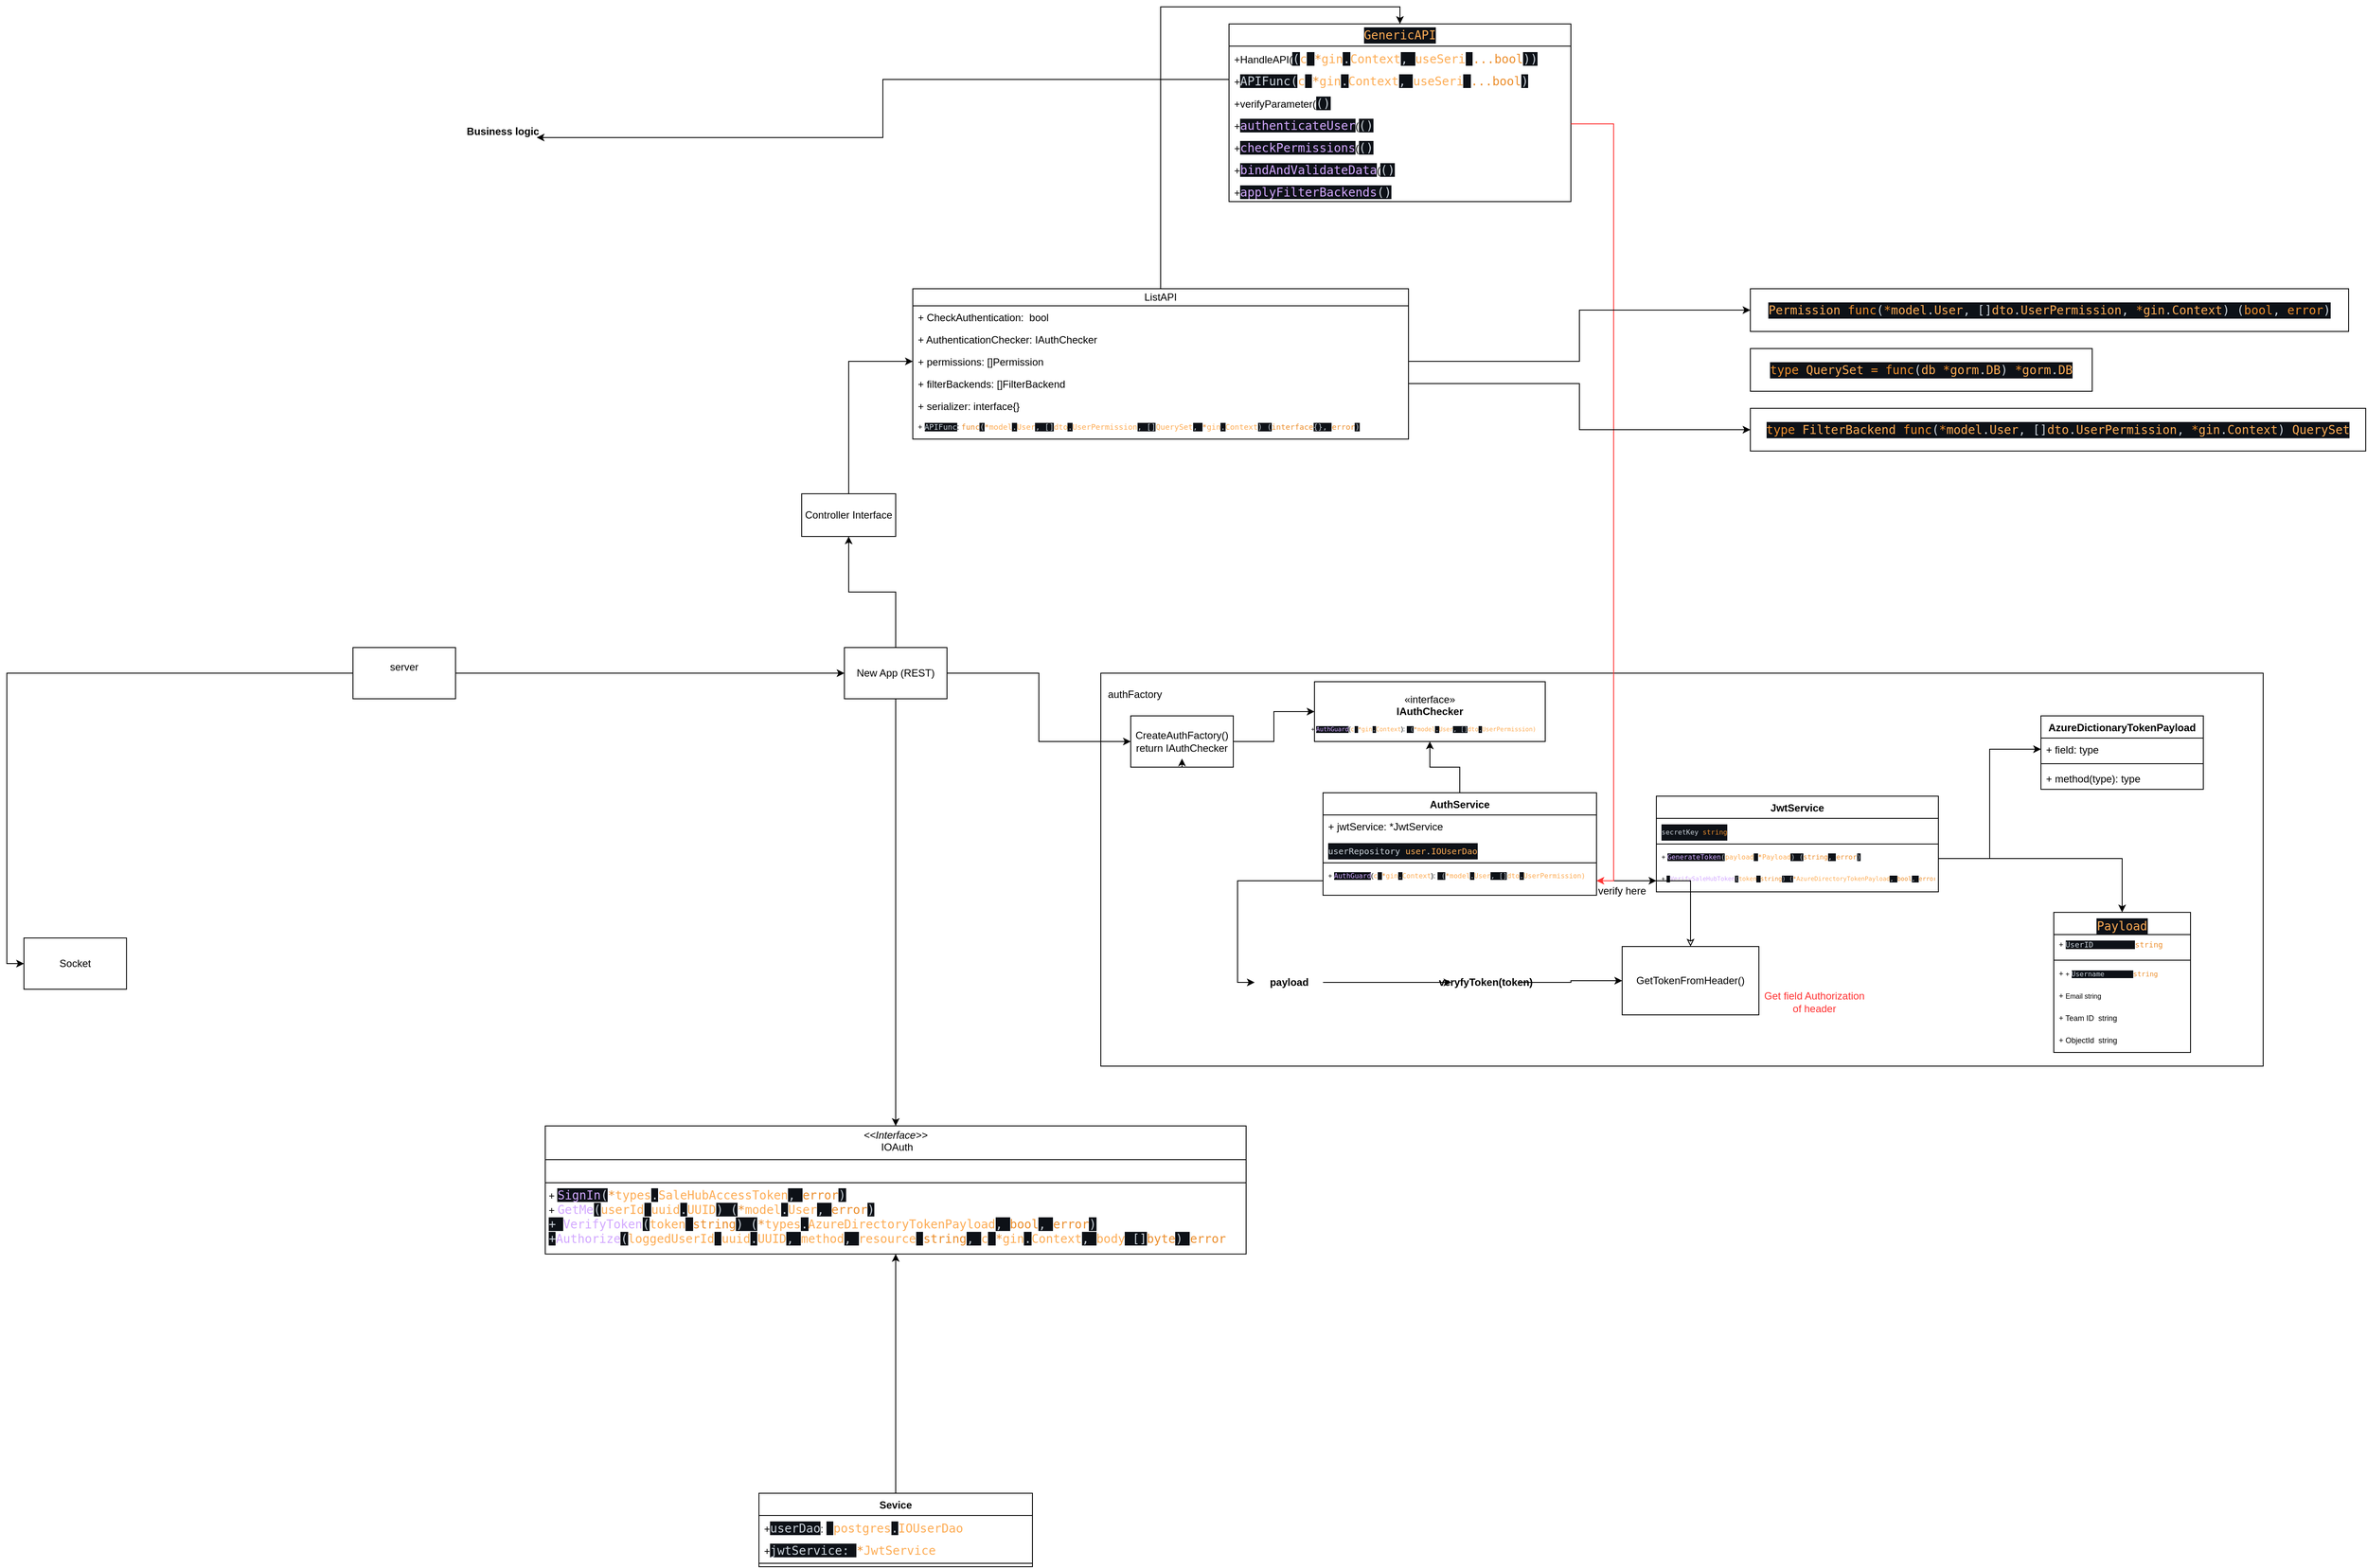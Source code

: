 <mxfile version="26.2.9">
  <diagram name="Page-1" id="PQr9PqsGU79pjMDatXMm">
    <mxGraphModel dx="2830" dy="1765" grid="1" gridSize="10" guides="1" tooltips="1" connect="1" arrows="1" fold="1" page="1" pageScale="1" pageWidth="850" pageHeight="1100" math="0" shadow="0">
      <root>
        <mxCell id="0" />
        <mxCell id="1" parent="0" />
        <mxCell id="ajc7hb3r5Duzxjk8FhJC-6" value="" style="rounded=0;whiteSpace=wrap;html=1;" vertex="1" parent="1">
          <mxGeometry x="390" y="150" width="1360" height="460" as="geometry" />
        </mxCell>
        <mxCell id="ajc7hb3r5Duzxjk8FhJC-5" style="edgeStyle=orthogonalEdgeStyle;rounded=0;orthogonalLoop=1;jettySize=auto;html=1;entryX=0;entryY=0.5;entryDx=0;entryDy=0;" edge="1" parent="1" source="ajc7hb3r5Duzxjk8FhJC-1" target="ajc7hb3r5Duzxjk8FhJC-2">
          <mxGeometry relative="1" as="geometry" />
        </mxCell>
        <mxCell id="ajc7hb3r5Duzxjk8FhJC-77" style="edgeStyle=orthogonalEdgeStyle;rounded=0;orthogonalLoop=1;jettySize=auto;html=1;entryX=0.5;entryY=1;entryDx=0;entryDy=0;" edge="1" parent="1" source="ajc7hb3r5Duzxjk8FhJC-1" target="ajc7hb3r5Duzxjk8FhJC-76">
          <mxGeometry relative="1" as="geometry" />
        </mxCell>
        <mxCell id="ajc7hb3r5Duzxjk8FhJC-110" style="edgeStyle=orthogonalEdgeStyle;rounded=0;orthogonalLoop=1;jettySize=auto;html=1;entryX=0.5;entryY=0;entryDx=0;entryDy=0;" edge="1" parent="1" source="ajc7hb3r5Duzxjk8FhJC-1" target="ajc7hb3r5Duzxjk8FhJC-109">
          <mxGeometry relative="1" as="geometry" />
        </mxCell>
        <mxCell id="ajc7hb3r5Duzxjk8FhJC-1" value="New App (REST)" style="rounded=0;whiteSpace=wrap;html=1;" vertex="1" parent="1">
          <mxGeometry x="90" y="120" width="120" height="60" as="geometry" />
        </mxCell>
        <mxCell id="ajc7hb3r5Duzxjk8FhJC-11" style="edgeStyle=orthogonalEdgeStyle;rounded=0;orthogonalLoop=1;jettySize=auto;html=1;entryX=0;entryY=0.5;entryDx=0;entryDy=0;" edge="1" parent="1" source="ajc7hb3r5Duzxjk8FhJC-2" target="ajc7hb3r5Duzxjk8FhJC-20">
          <mxGeometry relative="1" as="geometry">
            <mxPoint x="620" y="190" as="targetPoint" />
          </mxGeometry>
        </mxCell>
        <mxCell id="ajc7hb3r5Duzxjk8FhJC-2" value="CreateAuthFactory()&lt;br&gt;return IAuthChecker" style="rounded=0;whiteSpace=wrap;html=1;" vertex="1" parent="1">
          <mxGeometry x="425" y="200" width="120" height="60" as="geometry" />
        </mxCell>
        <mxCell id="ajc7hb3r5Duzxjk8FhJC-4" style="edgeStyle=orthogonalEdgeStyle;rounded=0;orthogonalLoop=1;jettySize=auto;html=1;entryX=0;entryY=0.5;entryDx=0;entryDy=0;" edge="1" parent="1" source="ajc7hb3r5Duzxjk8FhJC-3" target="ajc7hb3r5Duzxjk8FhJC-1">
          <mxGeometry relative="1" as="geometry" />
        </mxCell>
        <mxCell id="ajc7hb3r5Duzxjk8FhJC-100" style="edgeStyle=orthogonalEdgeStyle;rounded=0;orthogonalLoop=1;jettySize=auto;html=1;entryX=0;entryY=0.5;entryDx=0;entryDy=0;" edge="1" parent="1" source="ajc7hb3r5Duzxjk8FhJC-3" target="ajc7hb3r5Duzxjk8FhJC-43">
          <mxGeometry relative="1" as="geometry" />
        </mxCell>
        <mxCell id="ajc7hb3r5Duzxjk8FhJC-3" value="server&lt;div&gt;&lt;br&gt;&lt;/div&gt;" style="whiteSpace=wrap;html=1;" vertex="1" parent="1">
          <mxGeometry x="-485" y="120" width="120" height="60" as="geometry" />
        </mxCell>
        <mxCell id="ajc7hb3r5Duzxjk8FhJC-7" value="authFactory" style="text;html=1;align=center;verticalAlign=middle;whiteSpace=wrap;rounded=0;" vertex="1" parent="1">
          <mxGeometry x="400" y="160" width="60" height="30" as="geometry" />
        </mxCell>
        <mxCell id="ajc7hb3r5Duzxjk8FhJC-9" style="edgeStyle=orthogonalEdgeStyle;rounded=0;orthogonalLoop=1;jettySize=auto;html=1;exitX=0.5;exitY=1;exitDx=0;exitDy=0;entryX=0.5;entryY=0.833;entryDx=0;entryDy=0;entryPerimeter=0;" edge="1" parent="1" source="ajc7hb3r5Duzxjk8FhJC-2" target="ajc7hb3r5Duzxjk8FhJC-2">
          <mxGeometry relative="1" as="geometry" />
        </mxCell>
        <mxCell id="ajc7hb3r5Duzxjk8FhJC-13" style="edgeStyle=orthogonalEdgeStyle;rounded=0;orthogonalLoop=1;jettySize=auto;html=1;entryX=0.5;entryY=1;entryDx=0;entryDy=0;" edge="1" parent="1" source="ajc7hb3r5Duzxjk8FhJC-14" target="ajc7hb3r5Duzxjk8FhJC-20">
          <mxGeometry relative="1" as="geometry">
            <mxPoint x="680" y="250" as="sourcePoint" />
            <mxPoint x="680" y="220" as="targetPoint" />
          </mxGeometry>
        </mxCell>
        <mxCell id="ajc7hb3r5Duzxjk8FhJC-14" value="AuthService" style="swimlane;fontStyle=1;align=center;verticalAlign=top;childLayout=stackLayout;horizontal=1;startSize=26;horizontalStack=0;resizeParent=1;resizeParentMax=0;resizeLast=0;collapsible=1;marginBottom=0;whiteSpace=wrap;html=1;" vertex="1" parent="1">
          <mxGeometry x="650" y="290" width="320" height="120" as="geometry" />
        </mxCell>
        <mxCell id="ajc7hb3r5Duzxjk8FhJC-15" value="+ jwtService: *JwtService" style="text;strokeColor=none;fillColor=none;align=left;verticalAlign=top;spacingLeft=4;spacingRight=4;overflow=hidden;rotatable=0;points=[[0,0.5],[1,0.5]];portConstraint=eastwest;whiteSpace=wrap;html=1;" vertex="1" parent="ajc7hb3r5Duzxjk8FhJC-14">
          <mxGeometry y="26" width="320" height="26" as="geometry" />
        </mxCell>
        <mxCell id="ajc7hb3r5Duzxjk8FhJC-18" value="&lt;div style=&quot;color: rgb(201, 209, 217); background-color: rgb(13, 17, 23); font-family: &amp;quot;Droid Sans Mono&amp;quot;, &amp;quot;monospace&amp;quot;, monospace; line-height: 19px; white-space: pre;&quot;&gt;&lt;font style=&quot;font-size: 10px;&quot;&gt;userRepository &lt;span style=&quot;color: rgb(253, 172, 84);&quot;&gt;user&lt;/span&gt;.&lt;span style=&quot;color: rgb(253, 172, 84);&quot;&gt;IOUserDao&lt;/span&gt;&lt;/font&gt;&lt;/div&gt;" style="text;strokeColor=none;fillColor=none;align=left;verticalAlign=top;spacingLeft=4;spacingRight=4;overflow=hidden;rotatable=0;points=[[0,0.5],[1,0.5]];portConstraint=eastwest;whiteSpace=wrap;html=1;" vertex="1" parent="ajc7hb3r5Duzxjk8FhJC-14">
          <mxGeometry y="52" width="320" height="26" as="geometry" />
        </mxCell>
        <mxCell id="ajc7hb3r5Duzxjk8FhJC-16" value="" style="line;strokeWidth=1;fillColor=none;align=left;verticalAlign=middle;spacingTop=-1;spacingLeft=3;spacingRight=3;rotatable=0;labelPosition=right;points=[];portConstraint=eastwest;strokeColor=inherit;" vertex="1" parent="ajc7hb3r5Duzxjk8FhJC-14">
          <mxGeometry y="78" width="320" height="8" as="geometry" />
        </mxCell>
        <mxCell id="ajc7hb3r5Duzxjk8FhJC-17" value="+&amp;nbsp;&lt;span style=&quot;color: rgb(210, 168, 255); background-color: rgb(13, 17, 23); font-family: &amp;quot;Droid Sans Mono&amp;quot;, &amp;quot;monospace&amp;quot;, monospace; white-space: pre;&quot;&gt;AuthGuard&lt;/span&gt;&lt;span style=&quot;background-color: transparent; color: light-dark(rgb(0, 0, 0), rgb(255, 255, 255));&quot;&gt;(&lt;/span&gt;&lt;span style=&quot;font-family: &amp;quot;Droid Sans Mono&amp;quot;, &amp;quot;monospace&amp;quot;, monospace; white-space: pre; color: rgb(253, 172, 84);&quot;&gt;c&lt;/span&gt;&lt;span style=&quot;font-family: &amp;quot;Droid Sans Mono&amp;quot;, &amp;quot;monospace&amp;quot;, monospace; white-space: pre; background-color: rgb(13, 17, 23);&quot;&gt;&lt;font color=&quot;#c9d1d9&quot;&gt; &lt;/font&gt;&lt;/span&gt;&lt;span style=&quot;font-family: &amp;quot;Droid Sans Mono&amp;quot;, &amp;quot;monospace&amp;quot;, monospace; white-space: pre; color: rgb(236, 142, 44);&quot;&gt;*&lt;/span&gt;&lt;span style=&quot;font-family: &amp;quot;Droid Sans Mono&amp;quot;, &amp;quot;monospace&amp;quot;, monospace; white-space: pre; color: rgb(253, 172, 84);&quot;&gt;gin&lt;/span&gt;&lt;span style=&quot;background-color: rgb(13, 17, 23); color: rgb(201, 209, 217); font-family: &amp;quot;Droid Sans Mono&amp;quot;, &amp;quot;monospace&amp;quot;, monospace; white-space: pre;&quot;&gt;.&lt;/span&gt;&lt;span style=&quot;font-family: &amp;quot;Droid Sans Mono&amp;quot;, &amp;quot;monospace&amp;quot;, monospace; white-space: pre; color: rgb(253, 172, 84);&quot;&gt;Context&lt;/span&gt;&lt;span style=&quot;background-color: transparent; color: light-dark(rgb(0, 0, 0), rgb(255, 255, 255));&quot;&gt;):&amp;nbsp;&lt;/span&gt;&lt;span style=&quot;background-color: rgb(13, 17, 23); color: rgb(201, 209, 217); font-family: &amp;quot;Droid Sans Mono&amp;quot;, &amp;quot;monospace&amp;quot;, monospace; white-space: pre;&quot;&gt; (&lt;/span&gt;&lt;span style=&quot;font-family: &amp;quot;Droid Sans Mono&amp;quot;, &amp;quot;monospace&amp;quot;, monospace; white-space: pre; color: rgb(236, 142, 44);&quot;&gt;*&lt;/span&gt;&lt;span style=&quot;font-family: &amp;quot;Droid Sans Mono&amp;quot;, &amp;quot;monospace&amp;quot;, monospace; white-space: pre; color: rgb(253, 172, 84);&quot;&gt;model&lt;/span&gt;&lt;span style=&quot;background-color: rgb(13, 17, 23); color: rgb(201, 209, 217); font-family: &amp;quot;Droid Sans Mono&amp;quot;, &amp;quot;monospace&amp;quot;, monospace; white-space: pre;&quot;&gt;.&lt;/span&gt;&lt;span style=&quot;font-family: &amp;quot;Droid Sans Mono&amp;quot;, &amp;quot;monospace&amp;quot;, monospace; white-space: pre; color: rgb(253, 172, 84);&quot;&gt;User&lt;/span&gt;&lt;span style=&quot;background-color: rgb(13, 17, 23); color: rgb(201, 209, 217); font-family: &amp;quot;Droid Sans Mono&amp;quot;, &amp;quot;monospace&amp;quot;, monospace; white-space: pre;&quot;&gt;, []&lt;/span&gt;&lt;span style=&quot;font-family: &amp;quot;Droid Sans Mono&amp;quot;, &amp;quot;monospace&amp;quot;, monospace; white-space: pre; color: rgb(253, 172, 84);&quot;&gt;dto&lt;/span&gt;&lt;span style=&quot;background-color: rgb(13, 17, 23); color: rgb(201, 209, 217); font-family: &amp;quot;Droid Sans Mono&amp;quot;, &amp;quot;monospace&amp;quot;, monospace; white-space: pre;&quot;&gt;.&lt;/span&gt;&lt;span style=&quot;font-family: &amp;quot;Droid Sans Mono&amp;quot;, &amp;quot;monospace&amp;quot;, monospace; white-space: pre; color: rgb(253, 172, 84);&quot;&gt;UserPermission)&lt;/span&gt;" style="text;strokeColor=none;fillColor=none;align=left;verticalAlign=top;spacingLeft=4;spacingRight=4;overflow=hidden;rotatable=0;points=[[0,0.5],[1,0.5]];portConstraint=eastwest;whiteSpace=wrap;html=1;fontSize=8;" vertex="1" parent="ajc7hb3r5Duzxjk8FhJC-14">
          <mxGeometry y="86" width="320" height="34" as="geometry" />
        </mxCell>
        <mxCell id="ajc7hb3r5Duzxjk8FhJC-20" value="«interface»&lt;br&gt;&lt;b&gt;IAuthChecker&lt;/b&gt;&lt;div&gt;&lt;br&gt;&lt;/div&gt;" style="html=1;whiteSpace=wrap;" vertex="1" parent="1">
          <mxGeometry x="640" y="160" width="270" height="70" as="geometry" />
        </mxCell>
        <mxCell id="ajc7hb3r5Duzxjk8FhJC-21" value="&lt;font style=&quot;font-size: 7px;&quot;&gt;+&amp;nbsp;&lt;span style=&quot;color: rgb(210, 168, 255); background-color: rgb(13, 17, 23); font-family: &amp;quot;Droid Sans Mono&amp;quot;, &amp;quot;monospace&amp;quot;, monospace; white-space: pre;&quot;&gt;AuthGuard&lt;/span&gt;&lt;span style=&quot;color: light-dark(rgb(0, 0, 0), rgb(255, 255, 255)); background-color: transparent;&quot;&gt;(&lt;/span&gt;&lt;span style=&quot;font-family: &amp;quot;Droid Sans Mono&amp;quot;, &amp;quot;monospace&amp;quot;, monospace; white-space: pre; color: rgb(253, 172, 84);&quot;&gt;c&lt;/span&gt;&lt;span style=&quot;font-family: &amp;quot;Droid Sans Mono&amp;quot;, &amp;quot;monospace&amp;quot;, monospace; white-space: pre; background-color: rgb(13, 17, 23);&quot;&gt;&lt;font&gt; &lt;/font&gt;&lt;/span&gt;&lt;span style=&quot;font-family: &amp;quot;Droid Sans Mono&amp;quot;, &amp;quot;monospace&amp;quot;, monospace; white-space: pre; color: rgb(236, 142, 44);&quot;&gt;*&lt;/span&gt;&lt;span style=&quot;font-family: &amp;quot;Droid Sans Mono&amp;quot;, &amp;quot;monospace&amp;quot;, monospace; white-space: pre; color: rgb(253, 172, 84);&quot;&gt;gin&lt;/span&gt;&lt;span style=&quot;background-color: rgb(13, 17, 23); color: rgb(201, 209, 217); font-family: &amp;quot;Droid Sans Mono&amp;quot;, &amp;quot;monospace&amp;quot;, monospace; white-space: pre;&quot;&gt;.&lt;/span&gt;&lt;span style=&quot;font-family: &amp;quot;Droid Sans Mono&amp;quot;, &amp;quot;monospace&amp;quot;, monospace; white-space: pre; color: rgb(253, 172, 84);&quot;&gt;Context&lt;/span&gt;&lt;span style=&quot;color: light-dark(rgb(0, 0, 0), rgb(255, 255, 255)); background-color: transparent;&quot;&gt;):&amp;nbsp;&lt;/span&gt;&lt;span style=&quot;background-color: rgb(13, 17, 23); color: rgb(201, 209, 217); font-family: &amp;quot;Droid Sans Mono&amp;quot;, &amp;quot;monospace&amp;quot;, monospace; white-space: pre;&quot;&gt; (&lt;/span&gt;&lt;span style=&quot;font-family: &amp;quot;Droid Sans Mono&amp;quot;, &amp;quot;monospace&amp;quot;, monospace; white-space: pre; color: rgb(236, 142, 44);&quot;&gt;*&lt;/span&gt;&lt;span style=&quot;font-family: &amp;quot;Droid Sans Mono&amp;quot;, &amp;quot;monospace&amp;quot;, monospace; white-space: pre; color: rgb(253, 172, 84);&quot;&gt;model&lt;/span&gt;&lt;span style=&quot;background-color: rgb(13, 17, 23); color: rgb(201, 209, 217); font-family: &amp;quot;Droid Sans Mono&amp;quot;, &amp;quot;monospace&amp;quot;, monospace; white-space: pre;&quot;&gt;.&lt;/span&gt;&lt;span style=&quot;font-family: &amp;quot;Droid Sans Mono&amp;quot;, &amp;quot;monospace&amp;quot;, monospace; white-space: pre; color: rgb(253, 172, 84);&quot;&gt;User&lt;/span&gt;&lt;span style=&quot;background-color: rgb(13, 17, 23); color: rgb(201, 209, 217); font-family: &amp;quot;Droid Sans Mono&amp;quot;, &amp;quot;monospace&amp;quot;, monospace; white-space: pre;&quot;&gt;, []&lt;/span&gt;&lt;span style=&quot;font-family: &amp;quot;Droid Sans Mono&amp;quot;, &amp;quot;monospace&amp;quot;, monospace; white-space: pre; color: rgb(253, 172, 84);&quot;&gt;dto&lt;/span&gt;&lt;span style=&quot;background-color: rgb(13, 17, 23); color: rgb(201, 209, 217); font-family: &amp;quot;Droid Sans Mono&amp;quot;, &amp;quot;monospace&amp;quot;, monospace; white-space: pre;&quot;&gt;.&lt;/span&gt;&lt;span style=&quot;font-family: &amp;quot;Droid Sans Mono&amp;quot;, &amp;quot;monospace&amp;quot;, monospace; white-space: pre; color: rgb(253, 172, 84);&quot;&gt;UserPermission)&lt;/span&gt;&lt;/font&gt;" style="text;strokeColor=none;fillColor=none;align=left;verticalAlign=top;spacingLeft=4;spacingRight=4;overflow=hidden;rotatable=0;points=[[0,0.5],[1,0.5]];portConstraint=eastwest;whiteSpace=wrap;html=1;" vertex="1" parent="1">
          <mxGeometry x="630" y="200" width="280" height="30" as="geometry" />
        </mxCell>
        <mxCell id="ajc7hb3r5Duzxjk8FhJC-22" value="verify here" style="text;html=1;align=center;verticalAlign=middle;whiteSpace=wrap;rounded=0;" vertex="1" parent="1">
          <mxGeometry x="970" y="390" width="60" height="30" as="geometry" />
        </mxCell>
        <mxCell id="ajc7hb3r5Duzxjk8FhJC-23" value="JwtService" style="swimlane;fontStyle=1;align=center;verticalAlign=top;childLayout=stackLayout;horizontal=1;startSize=26;horizontalStack=0;resizeParent=1;resizeParentMax=0;resizeLast=0;collapsible=1;marginBottom=0;whiteSpace=wrap;html=1;" vertex="1" parent="1">
          <mxGeometry x="1040" y="294" width="330" height="112" as="geometry" />
        </mxCell>
        <mxCell id="ajc7hb3r5Duzxjk8FhJC-24" value="&lt;div style=&quot;color: rgb(201, 209, 217); background-color: rgb(13, 17, 23); font-family: &amp;quot;Droid Sans Mono&amp;quot;, &amp;quot;monospace&amp;quot;, monospace; line-height: 19px; white-space: pre;&quot;&gt;secretKey &lt;span style=&quot;color: #ec8e2c;&quot;&gt;string&lt;/span&gt;&lt;/div&gt;" style="text;strokeColor=none;fillColor=none;align=left;verticalAlign=top;spacingLeft=4;spacingRight=4;overflow=hidden;rotatable=0;points=[[0,0.5],[1,0.5]];portConstraint=eastwest;whiteSpace=wrap;html=1;fontSize=8;" vertex="1" parent="ajc7hb3r5Duzxjk8FhJC-23">
          <mxGeometry y="26" width="330" height="26" as="geometry" />
        </mxCell>
        <mxCell id="ajc7hb3r5Duzxjk8FhJC-25" value="" style="line;strokeWidth=1;fillColor=none;align=left;verticalAlign=middle;spacingTop=-1;spacingLeft=3;spacingRight=3;rotatable=0;labelPosition=right;points=[];portConstraint=eastwest;strokeColor=inherit;" vertex="1" parent="ajc7hb3r5Duzxjk8FhJC-23">
          <mxGeometry y="52" width="330" height="8" as="geometry" />
        </mxCell>
        <mxCell id="ajc7hb3r5Duzxjk8FhJC-26" value="+&amp;nbsp;&lt;span style=&quot;color: rgb(210, 168, 255); background-color: rgb(13, 17, 23); font-family: &amp;quot;Droid Sans Mono&amp;quot;, &amp;quot;monospace&amp;quot;, monospace; white-space: pre;&quot;&gt;GenerateToken&lt;/span&gt;&lt;span style=&quot;background-color: rgb(13, 17, 23); color: rgb(201, 209, 217); font-family: &amp;quot;Droid Sans Mono&amp;quot;, &amp;quot;monospace&amp;quot;, monospace; white-space: pre;&quot;&gt;(&lt;/span&gt;&lt;span style=&quot;font-family: &amp;quot;Droid Sans Mono&amp;quot;, &amp;quot;monospace&amp;quot;, monospace; white-space: pre; color: rgb(253, 172, 84);&quot;&gt;payload&lt;/span&gt;&lt;span style=&quot;background-color: rgb(13, 17, 23); color: rgb(201, 209, 217); font-family: &amp;quot;Droid Sans Mono&amp;quot;, &amp;quot;monospace&amp;quot;, monospace; white-space: pre;&quot;&gt; &lt;/span&gt;&lt;span style=&quot;font-family: &amp;quot;Droid Sans Mono&amp;quot;, &amp;quot;monospace&amp;quot;, monospace; white-space: pre; color: rgb(236, 142, 44);&quot;&gt;*&lt;/span&gt;&lt;span style=&quot;font-family: &amp;quot;Droid Sans Mono&amp;quot;, &amp;quot;monospace&amp;quot;, monospace; white-space: pre; color: rgb(253, 172, 84);&quot;&gt;Payload&lt;/span&gt;&lt;span style=&quot;background-color: rgb(13, 17, 23); color: rgb(201, 209, 217); font-family: &amp;quot;Droid Sans Mono&amp;quot;, &amp;quot;monospace&amp;quot;, monospace; white-space: pre;&quot;&gt;) (&lt;/span&gt;&lt;span style=&quot;font-family: &amp;quot;Droid Sans Mono&amp;quot;, &amp;quot;monospace&amp;quot;, monospace; white-space: pre; color: rgb(236, 142, 44);&quot;&gt;string&lt;/span&gt;&lt;span style=&quot;background-color: rgb(13, 17, 23); color: rgb(201, 209, 217); font-family: &amp;quot;Droid Sans Mono&amp;quot;, &amp;quot;monospace&amp;quot;, monospace; white-space: pre;&quot;&gt;, &lt;/span&gt;&lt;span style=&quot;font-family: &amp;quot;Droid Sans Mono&amp;quot;, &amp;quot;monospace&amp;quot;, monospace; white-space: pre; color: rgb(236, 142, 44);&quot;&gt;error&lt;/span&gt;&lt;span style=&quot;background-color: rgb(13, 17, 23); color: rgb(201, 209, 217); font-family: &amp;quot;Droid Sans Mono&amp;quot;, &amp;quot;monospace&amp;quot;, monospace; white-space: pre;&quot;&gt;)&lt;/span&gt;" style="text;strokeColor=none;fillColor=none;align=left;verticalAlign=top;spacingLeft=4;spacingRight=4;overflow=hidden;rotatable=0;points=[[0,0.5],[1,0.5]];portConstraint=eastwest;whiteSpace=wrap;html=1;fontSize=8;" vertex="1" parent="ajc7hb3r5Duzxjk8FhJC-23">
          <mxGeometry y="60" width="330" height="26" as="geometry" />
        </mxCell>
        <mxCell id="ajc7hb3r5Duzxjk8FhJC-27" value="+&amp;nbsp;&lt;span style=&quot;background-color: rgb(13, 17, 23); color: rgb(201, 209, 217); font-family: &amp;quot;Droid Sans Mono&amp;quot;, &amp;quot;monospace&amp;quot;, monospace; white-space: pre;&quot;&gt; &lt;/span&gt;&lt;span style=&quot;font-family: &amp;quot;Droid Sans Mono&amp;quot;, &amp;quot;monospace&amp;quot;, monospace; white-space: pre; color: rgb(210, 168, 255);&quot;&gt;VerifySaleHubToken&lt;/span&gt;&lt;span style=&quot;background-color: rgb(13, 17, 23); color: rgb(201, 209, 217); font-family: &amp;quot;Droid Sans Mono&amp;quot;, &amp;quot;monospace&amp;quot;, monospace; white-space: pre;&quot;&gt;(&lt;/span&gt;&lt;span style=&quot;font-family: &amp;quot;Droid Sans Mono&amp;quot;, &amp;quot;monospace&amp;quot;, monospace; white-space: pre; color: rgb(253, 172, 84);&quot;&gt;token&lt;/span&gt;&lt;span style=&quot;background-color: rgb(13, 17, 23); color: rgb(201, 209, 217); font-family: &amp;quot;Droid Sans Mono&amp;quot;, &amp;quot;monospace&amp;quot;, monospace; white-space: pre;&quot;&gt; &lt;/span&gt;&lt;span style=&quot;font-family: &amp;quot;Droid Sans Mono&amp;quot;, &amp;quot;monospace&amp;quot;, monospace; white-space: pre; color: rgb(236, 142, 44);&quot;&gt;string&lt;/span&gt;&lt;span style=&quot;background-color: rgb(13, 17, 23); color: rgb(201, 209, 217); font-family: &amp;quot;Droid Sans Mono&amp;quot;, &amp;quot;monospace&amp;quot;, monospace; white-space: pre;&quot;&gt;) (&lt;/span&gt;&lt;span style=&quot;font-family: &amp;quot;Droid Sans Mono&amp;quot;, &amp;quot;monospace&amp;quot;, monospace; white-space: pre; color: rgb(236, 142, 44);&quot;&gt;*&lt;/span&gt;&lt;span style=&quot;font-family: &amp;quot;Droid Sans Mono&amp;quot;, &amp;quot;monospace&amp;quot;, monospace; white-space: pre; color: rgb(253, 172, 84);&quot;&gt;AzureDirectoryTokenPayload&lt;/span&gt;&lt;span style=&quot;background-color: rgb(13, 17, 23); color: rgb(201, 209, 217); font-family: &amp;quot;Droid Sans Mono&amp;quot;, &amp;quot;monospace&amp;quot;, monospace; white-space: pre;&quot;&gt;, &lt;/span&gt;&lt;span style=&quot;font-family: &amp;quot;Droid Sans Mono&amp;quot;, &amp;quot;monospace&amp;quot;, monospace; white-space: pre; color: rgb(236, 142, 44);&quot;&gt;bool&lt;/span&gt;&lt;span style=&quot;background-color: rgb(13, 17, 23); color: rgb(201, 209, 217); font-family: &amp;quot;Droid Sans Mono&amp;quot;, &amp;quot;monospace&amp;quot;, monospace; white-space: pre;&quot;&gt;, &lt;/span&gt;&lt;span style=&quot;font-family: &amp;quot;Droid Sans Mono&amp;quot;, &amp;quot;monospace&amp;quot;, monospace; white-space: pre; color: rgb(236, 142, 44);&quot;&gt;error&lt;/span&gt;&lt;span style=&quot;background-color: rgb(13, 17, 23); color: rgb(201, 209, 217); font-family: &amp;quot;Droid Sans Mono&amp;quot;, &amp;quot;monospace&amp;quot;, monospace; white-space: pre;&quot;&gt;)&lt;/span&gt;" style="text;strokeColor=none;fillColor=none;align=left;verticalAlign=top;spacingLeft=4;spacingRight=4;overflow=hidden;rotatable=0;points=[[0,0.5],[1,0.5]];portConstraint=eastwest;whiteSpace=wrap;html=1;fontSize=7;" vertex="1" parent="ajc7hb3r5Duzxjk8FhJC-23">
          <mxGeometry y="86" width="330" height="26" as="geometry" />
        </mxCell>
        <mxCell id="ajc7hb3r5Duzxjk8FhJC-28" style="edgeStyle=orthogonalEdgeStyle;rounded=0;orthogonalLoop=1;jettySize=auto;html=1;entryX=0;entryY=0.5;entryDx=0;entryDy=0;" edge="1" parent="1" source="ajc7hb3r5Duzxjk8FhJC-17" target="ajc7hb3r5Duzxjk8FhJC-27">
          <mxGeometry relative="1" as="geometry" />
        </mxCell>
        <mxCell id="ajc7hb3r5Duzxjk8FhJC-29" value="&lt;div style=&quot;color: #c9d1d9;background-color: #0d1117;font-family: &#39;Droid Sans Mono&#39;, &#39;monospace&#39;, monospace;font-weight: normal;font-size: 14px;line-height: 19px;white-space: pre;&quot;&gt;&lt;span style=&quot;color: #fdac54;&quot;&gt;Payload&lt;/span&gt;&lt;/div&gt;" style="swimlane;fontStyle=1;align=center;verticalAlign=top;childLayout=stackLayout;horizontal=1;startSize=26;horizontalStack=0;resizeParent=1;resizeParentMax=0;resizeLast=0;collapsible=1;marginBottom=0;whiteSpace=wrap;html=1;" vertex="1" parent="1">
          <mxGeometry x="1505" y="430" width="160" height="164" as="geometry" />
        </mxCell>
        <mxCell id="ajc7hb3r5Duzxjk8FhJC-30" value="+&amp;nbsp;&lt;span style=&quot;background-color: rgb(13, 17, 23); color: rgb(201, 209, 217); font-family: &amp;quot;Droid Sans Mono&amp;quot;, &amp;quot;monospace&amp;quot;, monospace; white-space: pre;&quot;&gt;UserID         &lt;/span&gt;&lt;span style=&quot;font-family: &amp;quot;Droid Sans Mono&amp;quot;, &amp;quot;monospace&amp;quot;, monospace; white-space: pre; color: rgb(236, 142, 44);&quot;&gt;string&lt;/span&gt;" style="text;strokeColor=none;fillColor=none;align=left;verticalAlign=top;spacingLeft=4;spacingRight=4;overflow=hidden;rotatable=0;points=[[0,0.5],[1,0.5]];portConstraint=eastwest;whiteSpace=wrap;html=1;fontSize=9;" vertex="1" parent="ajc7hb3r5Duzxjk8FhJC-29">
          <mxGeometry y="26" width="160" height="26" as="geometry" />
        </mxCell>
        <mxCell id="ajc7hb3r5Duzxjk8FhJC-31" value="" style="line;strokeWidth=1;fillColor=none;align=left;verticalAlign=middle;spacingTop=-1;spacingLeft=3;spacingRight=3;rotatable=0;labelPosition=right;points=[];portConstraint=eastwest;strokeColor=inherit;" vertex="1" parent="ajc7hb3r5Duzxjk8FhJC-29">
          <mxGeometry y="52" width="160" height="8" as="geometry" />
        </mxCell>
        <mxCell id="ajc7hb3r5Duzxjk8FhJC-34" value="+&amp;nbsp;&lt;span style=&quot;font-size: 8px;&quot;&gt;+&amp;nbsp;&lt;/span&gt;&lt;span style=&quot;font-size: 8px; background-color: rgb(13, 17, 23); color: rgb(201, 209, 217); font-family: &amp;quot;Droid Sans Mono&amp;quot;, &amp;quot;monospace&amp;quot;, monospace; white-space: pre;&quot;&gt;Username       &lt;/span&gt;&lt;span style=&quot;font-size: 8px; font-family: &amp;quot;Droid Sans Mono&amp;quot;, &amp;quot;monospace&amp;quot;, monospace; white-space: pre; color: rgb(236, 142, 44);&quot;&gt;string&lt;/span&gt;" style="text;strokeColor=none;fillColor=none;align=left;verticalAlign=top;spacingLeft=4;spacingRight=4;overflow=hidden;rotatable=0;points=[[0,0.5],[1,0.5]];portConstraint=eastwest;whiteSpace=wrap;html=1;fontSize=9;" vertex="1" parent="ajc7hb3r5Duzxjk8FhJC-29">
          <mxGeometry y="60" width="160" height="26" as="geometry" />
        </mxCell>
        <mxCell id="ajc7hb3r5Duzxjk8FhJC-35" value="+ &lt;span style=&quot;font-size: 8px;&quot;&gt;Email string&lt;br&gt;&lt;/span&gt;" style="text;strokeColor=none;fillColor=none;align=left;verticalAlign=top;spacingLeft=4;spacingRight=4;overflow=hidden;rotatable=0;points=[[0,0.5],[1,0.5]];portConstraint=eastwest;whiteSpace=wrap;html=1;fontSize=9;" vertex="1" parent="ajc7hb3r5Duzxjk8FhJC-29">
          <mxGeometry y="86" width="160" height="26" as="geometry" />
        </mxCell>
        <mxCell id="ajc7hb3r5Duzxjk8FhJC-36" value="+ Team ID&amp;nbsp; string&lt;span style=&quot;font-size: 8px;&quot;&gt;&lt;br&gt;&lt;/span&gt;" style="text;strokeColor=none;fillColor=none;align=left;verticalAlign=top;spacingLeft=4;spacingRight=4;overflow=hidden;rotatable=0;points=[[0,0.5],[1,0.5]];portConstraint=eastwest;whiteSpace=wrap;html=1;fontSize=9;" vertex="1" parent="ajc7hb3r5Duzxjk8FhJC-29">
          <mxGeometry y="112" width="160" height="26" as="geometry" />
        </mxCell>
        <mxCell id="ajc7hb3r5Duzxjk8FhJC-37" value="+ ObjectId&amp;nbsp; string&lt;span style=&quot;font-size: 8px;&quot;&gt;&lt;br&gt;&lt;/span&gt;" style="text;strokeColor=none;fillColor=none;align=left;verticalAlign=top;spacingLeft=4;spacingRight=4;overflow=hidden;rotatable=0;points=[[0,0.5],[1,0.5]];portConstraint=eastwest;whiteSpace=wrap;html=1;fontSize=9;" vertex="1" parent="ajc7hb3r5Duzxjk8FhJC-29">
          <mxGeometry y="138" width="160" height="26" as="geometry" />
        </mxCell>
        <mxCell id="ajc7hb3r5Duzxjk8FhJC-38" style="edgeStyle=orthogonalEdgeStyle;rounded=0;orthogonalLoop=1;jettySize=auto;html=1;entryX=0.5;entryY=0;entryDx=0;entryDy=0;" edge="1" parent="1" source="ajc7hb3r5Duzxjk8FhJC-26" target="ajc7hb3r5Duzxjk8FhJC-29">
          <mxGeometry relative="1" as="geometry" />
        </mxCell>
        <mxCell id="ajc7hb3r5Duzxjk8FhJC-39" value="AzureDictionaryTokenPayload" style="swimlane;fontStyle=1;align=center;verticalAlign=top;childLayout=stackLayout;horizontal=1;startSize=26;horizontalStack=0;resizeParent=1;resizeParentMax=0;resizeLast=0;collapsible=1;marginBottom=0;whiteSpace=wrap;html=1;" vertex="1" parent="1">
          <mxGeometry x="1490" y="200" width="190" height="86" as="geometry" />
        </mxCell>
        <mxCell id="ajc7hb3r5Duzxjk8FhJC-40" value="+ field: type" style="text;strokeColor=none;fillColor=none;align=left;verticalAlign=top;spacingLeft=4;spacingRight=4;overflow=hidden;rotatable=0;points=[[0,0.5],[1,0.5]];portConstraint=eastwest;whiteSpace=wrap;html=1;" vertex="1" parent="ajc7hb3r5Duzxjk8FhJC-39">
          <mxGeometry y="26" width="190" height="26" as="geometry" />
        </mxCell>
        <mxCell id="ajc7hb3r5Duzxjk8FhJC-41" value="" style="line;strokeWidth=1;fillColor=none;align=left;verticalAlign=middle;spacingTop=-1;spacingLeft=3;spacingRight=3;rotatable=0;labelPosition=right;points=[];portConstraint=eastwest;strokeColor=inherit;" vertex="1" parent="ajc7hb3r5Duzxjk8FhJC-39">
          <mxGeometry y="52" width="190" height="8" as="geometry" />
        </mxCell>
        <mxCell id="ajc7hb3r5Duzxjk8FhJC-42" value="+ method(type): type" style="text;strokeColor=none;fillColor=none;align=left;verticalAlign=top;spacingLeft=4;spacingRight=4;overflow=hidden;rotatable=0;points=[[0,0.5],[1,0.5]];portConstraint=eastwest;whiteSpace=wrap;html=1;" vertex="1" parent="ajc7hb3r5Duzxjk8FhJC-39">
          <mxGeometry y="60" width="190" height="26" as="geometry" />
        </mxCell>
        <mxCell id="ajc7hb3r5Duzxjk8FhJC-43" value="Socket" style="rounded=0;whiteSpace=wrap;html=1;" vertex="1" parent="1">
          <mxGeometry x="-870" y="460" width="120" height="60" as="geometry" />
        </mxCell>
        <mxCell id="ajc7hb3r5Duzxjk8FhJC-44" style="edgeStyle=orthogonalEdgeStyle;rounded=0;orthogonalLoop=1;jettySize=auto;html=1;entryX=0;entryY=0.5;entryDx=0;entryDy=0;" edge="1" parent="1" source="ajc7hb3r5Duzxjk8FhJC-26" target="ajc7hb3r5Duzxjk8FhJC-40">
          <mxGeometry relative="1" as="geometry" />
        </mxCell>
        <mxCell id="ajc7hb3r5Duzxjk8FhJC-52" style="edgeStyle=orthogonalEdgeStyle;rounded=0;orthogonalLoop=1;jettySize=auto;html=1;entryX=1;entryY=0.5;entryDx=0;entryDy=0;startArrow=classic;startFill=0;endArrow=none;" edge="1" parent="1" source="ajc7hb3r5Duzxjk8FhJC-50" target="ajc7hb3r5Duzxjk8FhJC-17">
          <mxGeometry relative="1" as="geometry" />
        </mxCell>
        <mxCell id="ajc7hb3r5Duzxjk8FhJC-50" value="GetTokenFromHeader()" style="html=1;whiteSpace=wrap;" vertex="1" parent="1">
          <mxGeometry x="1000" y="470" width="160" height="80" as="geometry" />
        </mxCell>
        <mxCell id="ajc7hb3r5Duzxjk8FhJC-53" value="Get field Authorization of header" style="text;html=1;align=center;verticalAlign=middle;whiteSpace=wrap;rounded=0;fontColor=#FF3333;" vertex="1" parent="1">
          <mxGeometry x="1160" y="520" width="130" height="30" as="geometry" />
        </mxCell>
        <mxCell id="ajc7hb3r5Duzxjk8FhJC-66" style="edgeStyle=orthogonalEdgeStyle;rounded=0;orthogonalLoop=1;jettySize=auto;html=1;entryX=0.5;entryY=0;entryDx=0;entryDy=0;" edge="1" parent="1" source="ajc7hb3r5Duzxjk8FhJC-55" target="ajc7hb3r5Duzxjk8FhJC-62">
          <mxGeometry relative="1" as="geometry" />
        </mxCell>
        <mxCell id="ajc7hb3r5Duzxjk8FhJC-55" value="ListAPI" style="swimlane;fontStyle=0;childLayout=stackLayout;horizontal=1;startSize=20;fillColor=none;horizontalStack=0;resizeParent=1;resizeParentMax=0;resizeLast=0;collapsible=1;marginBottom=0;whiteSpace=wrap;html=1;" vertex="1" parent="1">
          <mxGeometry x="170" y="-300" width="580" height="176" as="geometry" />
        </mxCell>
        <mxCell id="ajc7hb3r5Duzxjk8FhJC-56" value="+ CheckAuthentication:&amp;nbsp; bool" style="text;strokeColor=none;fillColor=none;align=left;verticalAlign=top;spacingLeft=4;spacingRight=4;overflow=hidden;rotatable=0;points=[[0,0.5],[1,0.5]];portConstraint=eastwest;whiteSpace=wrap;html=1;" vertex="1" parent="ajc7hb3r5Duzxjk8FhJC-55">
          <mxGeometry y="20" width="580" height="26" as="geometry" />
        </mxCell>
        <mxCell id="ajc7hb3r5Duzxjk8FhJC-57" value="+ AuthenticationChecker: IAuthChecker" style="text;strokeColor=none;fillColor=none;align=left;verticalAlign=top;spacingLeft=4;spacingRight=4;overflow=hidden;rotatable=0;points=[[0,0.5],[1,0.5]];portConstraint=eastwest;whiteSpace=wrap;html=1;" vertex="1" parent="ajc7hb3r5Duzxjk8FhJC-55">
          <mxGeometry y="46" width="580" height="26" as="geometry" />
        </mxCell>
        <mxCell id="ajc7hb3r5Duzxjk8FhJC-58" value="+ permissions: []Permission" style="text;strokeColor=none;fillColor=none;align=left;verticalAlign=top;spacingLeft=4;spacingRight=4;overflow=hidden;rotatable=0;points=[[0,0.5],[1,0.5]];portConstraint=eastwest;whiteSpace=wrap;html=1;" vertex="1" parent="ajc7hb3r5Duzxjk8FhJC-55">
          <mxGeometry y="72" width="580" height="26" as="geometry" />
        </mxCell>
        <mxCell id="ajc7hb3r5Duzxjk8FhJC-59" value="+ filterBackends: []FilterBackend" style="text;strokeColor=none;fillColor=none;align=left;verticalAlign=top;spacingLeft=4;spacingRight=4;overflow=hidden;rotatable=0;points=[[0,0.5],[1,0.5]];portConstraint=eastwest;whiteSpace=wrap;html=1;" vertex="1" parent="ajc7hb3r5Duzxjk8FhJC-55">
          <mxGeometry y="98" width="580" height="26" as="geometry" />
        </mxCell>
        <mxCell id="ajc7hb3r5Duzxjk8FhJC-60" value="+ serializer: interface{}" style="text;strokeColor=none;fillColor=none;align=left;verticalAlign=top;spacingLeft=4;spacingRight=4;overflow=hidden;rotatable=0;points=[[0,0.5],[1,0.5]];portConstraint=eastwest;whiteSpace=wrap;html=1;" vertex="1" parent="ajc7hb3r5Duzxjk8FhJC-55">
          <mxGeometry y="124" width="580" height="26" as="geometry" />
        </mxCell>
        <mxCell id="ajc7hb3r5Duzxjk8FhJC-61" value="+&amp;nbsp;&lt;span style=&quot;background-color: rgb(13, 17, 23); color: rgb(201, 209, 217); font-family: &amp;quot;Droid Sans Mono&amp;quot;, &amp;quot;monospace&amp;quot;, monospace; white-space: pre;&quot;&gt;APIFunc&lt;/span&gt;&lt;span style=&quot;background-color: transparent; color: light-dark(rgb(0, 0, 0), rgb(255, 255, 255));&quot;&gt;:&amp;nbsp;&lt;/span&gt;&lt;span style=&quot;font-family: &amp;quot;Droid Sans Mono&amp;quot;, &amp;quot;monospace&amp;quot;, monospace; white-space: pre; color: rgb(236, 142, 44);&quot;&gt;func&lt;/span&gt;&lt;span style=&quot;background-color: rgb(13, 17, 23); color: rgb(201, 209, 217); font-family: &amp;quot;Droid Sans Mono&amp;quot;, &amp;quot;monospace&amp;quot;, monospace; white-space: pre;&quot;&gt;(&lt;/span&gt;&lt;span style=&quot;font-family: &amp;quot;Droid Sans Mono&amp;quot;, &amp;quot;monospace&amp;quot;, monospace; white-space: pre; color: rgb(236, 142, 44);&quot;&gt;*&lt;/span&gt;&lt;span style=&quot;font-family: &amp;quot;Droid Sans Mono&amp;quot;, &amp;quot;monospace&amp;quot;, monospace; white-space: pre; color: rgb(253, 172, 84);&quot;&gt;model&lt;/span&gt;&lt;span style=&quot;background-color: rgb(13, 17, 23); color: rgb(201, 209, 217); font-family: &amp;quot;Droid Sans Mono&amp;quot;, &amp;quot;monospace&amp;quot;, monospace; white-space: pre;&quot;&gt;.&lt;/span&gt;&lt;span style=&quot;font-family: &amp;quot;Droid Sans Mono&amp;quot;, &amp;quot;monospace&amp;quot;, monospace; white-space: pre; color: rgb(253, 172, 84);&quot;&gt;User&lt;/span&gt;&lt;span style=&quot;background-color: rgb(13, 17, 23); color: rgb(201, 209, 217); font-family: &amp;quot;Droid Sans Mono&amp;quot;, &amp;quot;monospace&amp;quot;, monospace; white-space: pre;&quot;&gt;, []&lt;/span&gt;&lt;span style=&quot;font-family: &amp;quot;Droid Sans Mono&amp;quot;, &amp;quot;monospace&amp;quot;, monospace; white-space: pre; color: rgb(253, 172, 84);&quot;&gt;dto&lt;/span&gt;&lt;span style=&quot;background-color: rgb(13, 17, 23); color: rgb(201, 209, 217); font-family: &amp;quot;Droid Sans Mono&amp;quot;, &amp;quot;monospace&amp;quot;, monospace; white-space: pre;&quot;&gt;.&lt;/span&gt;&lt;span style=&quot;font-family: &amp;quot;Droid Sans Mono&amp;quot;, &amp;quot;monospace&amp;quot;, monospace; white-space: pre; color: rgb(253, 172, 84);&quot;&gt;UserPermission&lt;/span&gt;&lt;span style=&quot;background-color: rgb(13, 17, 23); color: rgb(201, 209, 217); font-family: &amp;quot;Droid Sans Mono&amp;quot;, &amp;quot;monospace&amp;quot;, monospace; white-space: pre;&quot;&gt;, []&lt;/span&gt;&lt;span style=&quot;font-family: &amp;quot;Droid Sans Mono&amp;quot;, &amp;quot;monospace&amp;quot;, monospace; white-space: pre; color: rgb(253, 172, 84);&quot;&gt;QuerySet&lt;/span&gt;&lt;span style=&quot;background-color: rgb(13, 17, 23); color: rgb(201, 209, 217); font-family: &amp;quot;Droid Sans Mono&amp;quot;, &amp;quot;monospace&amp;quot;, monospace; white-space: pre;&quot;&gt;, &lt;/span&gt;&lt;span style=&quot;font-family: &amp;quot;Droid Sans Mono&amp;quot;, &amp;quot;monospace&amp;quot;, monospace; white-space: pre; color: rgb(236, 142, 44);&quot;&gt;*&lt;/span&gt;&lt;span style=&quot;font-family: &amp;quot;Droid Sans Mono&amp;quot;, &amp;quot;monospace&amp;quot;, monospace; white-space: pre; color: rgb(253, 172, 84);&quot;&gt;gin&lt;/span&gt;&lt;span style=&quot;background-color: rgb(13, 17, 23); color: rgb(201, 209, 217); font-family: &amp;quot;Droid Sans Mono&amp;quot;, &amp;quot;monospace&amp;quot;, monospace; white-space: pre;&quot;&gt;.&lt;/span&gt;&lt;span style=&quot;font-family: &amp;quot;Droid Sans Mono&amp;quot;, &amp;quot;monospace&amp;quot;, monospace; white-space: pre; color: rgb(253, 172, 84);&quot;&gt;Context&lt;/span&gt;&lt;span style=&quot;background-color: rgb(13, 17, 23); color: rgb(201, 209, 217); font-family: &amp;quot;Droid Sans Mono&amp;quot;, &amp;quot;monospace&amp;quot;, monospace; white-space: pre;&quot;&gt;) (&lt;/span&gt;&lt;span style=&quot;font-family: &amp;quot;Droid Sans Mono&amp;quot;, &amp;quot;monospace&amp;quot;, monospace; white-space: pre; color: rgb(236, 142, 44);&quot;&gt;interface&lt;/span&gt;&lt;span style=&quot;background-color: rgb(13, 17, 23); color: rgb(201, 209, 217); font-family: &amp;quot;Droid Sans Mono&amp;quot;, &amp;quot;monospace&amp;quot;, monospace; white-space: pre;&quot;&gt;{}, &lt;/span&gt;&lt;span style=&quot;font-family: &amp;quot;Droid Sans Mono&amp;quot;, &amp;quot;monospace&amp;quot;, monospace; white-space: pre; color: rgb(236, 142, 44);&quot;&gt;error&lt;/span&gt;&lt;span style=&quot;background-color: rgb(13, 17, 23); color: rgb(201, 209, 217); font-family: &amp;quot;Droid Sans Mono&amp;quot;, &amp;quot;monospace&amp;quot;, monospace; white-space: pre;&quot;&gt;)&lt;/span&gt;" style="text;strokeColor=none;fillColor=none;align=left;verticalAlign=top;spacingLeft=4;spacingRight=4;overflow=hidden;rotatable=0;points=[[0,0.5],[1,0.5]];portConstraint=eastwest;whiteSpace=wrap;html=1;fontSize=9;" vertex="1" parent="ajc7hb3r5Duzxjk8FhJC-55">
          <mxGeometry y="150" width="580" height="26" as="geometry" />
        </mxCell>
        <mxCell id="ajc7hb3r5Duzxjk8FhJC-62" value="&lt;div style=&quot;color: rgb(201, 209, 217); background-color: rgb(13, 17, 23); font-family: &amp;quot;Droid Sans Mono&amp;quot;, &amp;quot;monospace&amp;quot;, monospace; font-size: 14px; line-height: 19px; white-space: pre;&quot;&gt;&lt;span style=&quot;color: #fdac54;&quot;&gt;GenericAPI&lt;/span&gt;&lt;/div&gt;" style="swimlane;fontStyle=0;childLayout=stackLayout;horizontal=1;startSize=26;fillColor=none;horizontalStack=0;resizeParent=1;resizeParentMax=0;resizeLast=0;collapsible=1;marginBottom=0;whiteSpace=wrap;html=1;" vertex="1" parent="1">
          <mxGeometry x="540" y="-610" width="400" height="208" as="geometry" />
        </mxCell>
        <mxCell id="ajc7hb3r5Duzxjk8FhJC-65" value="+HandleAPI(&lt;span style=&quot;background-color: rgb(13, 17, 23); color: rgb(201, 209, 217); font-family: &amp;quot;Droid Sans Mono&amp;quot;, &amp;quot;monospace&amp;quot;, monospace; font-size: 14px; white-space: pre;&quot;&gt;(&lt;/span&gt;&lt;span style=&quot;font-family: &amp;quot;Droid Sans Mono&amp;quot;, &amp;quot;monospace&amp;quot;, monospace; font-size: 14px; white-space: pre; color: rgb(253, 172, 84);&quot;&gt;c&lt;/span&gt;&lt;span style=&quot;background-color: rgb(13, 17, 23); color: rgb(201, 209, 217); font-family: &amp;quot;Droid Sans Mono&amp;quot;, &amp;quot;monospace&amp;quot;, monospace; font-size: 14px; white-space: pre;&quot;&gt; &lt;/span&gt;&lt;span style=&quot;font-family: &amp;quot;Droid Sans Mono&amp;quot;, &amp;quot;monospace&amp;quot;, monospace; font-size: 14px; white-space: pre; color: rgb(236, 142, 44);&quot;&gt;*&lt;/span&gt;&lt;span style=&quot;font-family: &amp;quot;Droid Sans Mono&amp;quot;, &amp;quot;monospace&amp;quot;, monospace; font-size: 14px; white-space: pre; color: rgb(253, 172, 84);&quot;&gt;gin&lt;/span&gt;&lt;span style=&quot;background-color: rgb(13, 17, 23); color: rgb(201, 209, 217); font-family: &amp;quot;Droid Sans Mono&amp;quot;, &amp;quot;monospace&amp;quot;, monospace; font-size: 14px; white-space: pre;&quot;&gt;.&lt;/span&gt;&lt;span style=&quot;font-family: &amp;quot;Droid Sans Mono&amp;quot;, &amp;quot;monospace&amp;quot;, monospace; font-size: 14px; white-space: pre; color: rgb(253, 172, 84);&quot;&gt;Context&lt;/span&gt;&lt;span style=&quot;background-color: rgb(13, 17, 23); color: rgb(201, 209, 217); font-family: &amp;quot;Droid Sans Mono&amp;quot;, &amp;quot;monospace&amp;quot;, monospace; font-size: 14px; white-space: pre;&quot;&gt;, &lt;/span&gt;&lt;span style=&quot;font-family: &amp;quot;Droid Sans Mono&amp;quot;, &amp;quot;monospace&amp;quot;, monospace; font-size: 14px; white-space: pre; color: rgb(253, 172, 84);&quot;&gt;useSeri&lt;/span&gt;&lt;span style=&quot;background-color: rgb(13, 17, 23); color: rgb(201, 209, 217); font-family: &amp;quot;Droid Sans Mono&amp;quot;, &amp;quot;monospace&amp;quot;, monospace; font-size: 14px; white-space: pre;&quot;&gt; &lt;/span&gt;&lt;span style=&quot;font-family: &amp;quot;Droid Sans Mono&amp;quot;, &amp;quot;monospace&amp;quot;, monospace; font-size: 14px; white-space: pre; color: rgb(236, 142, 44);&quot;&gt;...bool&lt;/span&gt;&lt;span style=&quot;background-color: rgb(13, 17, 23); color: rgb(201, 209, 217); font-family: &amp;quot;Droid Sans Mono&amp;quot;, &amp;quot;monospace&amp;quot;, monospace; font-size: 14px; white-space: pre;&quot;&gt;))&lt;/span&gt;" style="text;strokeColor=none;fillColor=none;align=left;verticalAlign=top;spacingLeft=4;spacingRight=4;overflow=hidden;rotatable=0;points=[[0,0.5],[1,0.5]];portConstraint=eastwest;whiteSpace=wrap;html=1;" vertex="1" parent="ajc7hb3r5Duzxjk8FhJC-62">
          <mxGeometry y="26" width="400" height="26" as="geometry" />
        </mxCell>
        <mxCell id="ajc7hb3r5Duzxjk8FhJC-75" value="+&lt;span style=&quot;background-color: rgb(13, 17, 23); color: rgb(201, 209, 217); font-family: &amp;quot;Droid Sans Mono&amp;quot;, &amp;quot;monospace&amp;quot;, monospace; font-size: 14px; white-space: pre;&quot;&gt;APIFunc&lt;/span&gt;&lt;span style=&quot;background-color: rgb(13, 17, 23); color: rgb(201, 209, 217); font-family: &amp;quot;Droid Sans Mono&amp;quot;, &amp;quot;monospace&amp;quot;, monospace; font-size: 14px; white-space: pre;&quot;&gt;(&lt;/span&gt;&lt;span style=&quot;background-color: transparent; font-family: &amp;quot;Droid Sans Mono&amp;quot;, &amp;quot;monospace&amp;quot;, monospace; font-size: 14px; white-space: pre; color: rgb(253, 172, 84);&quot;&gt;c&lt;/span&gt;&lt;span style=&quot;background-color: rgb(13, 17, 23); color: rgb(201, 209, 217); font-family: &amp;quot;Droid Sans Mono&amp;quot;, &amp;quot;monospace&amp;quot;, monospace; font-size: 14px; white-space: pre;&quot;&gt; &lt;/span&gt;&lt;span style=&quot;background-color: transparent; font-family: &amp;quot;Droid Sans Mono&amp;quot;, &amp;quot;monospace&amp;quot;, monospace; font-size: 14px; white-space: pre; color: rgb(236, 142, 44);&quot;&gt;*&lt;/span&gt;&lt;span style=&quot;background-color: transparent; font-family: &amp;quot;Droid Sans Mono&amp;quot;, &amp;quot;monospace&amp;quot;, monospace; font-size: 14px; white-space: pre; color: rgb(253, 172, 84);&quot;&gt;gin&lt;/span&gt;&lt;span style=&quot;background-color: rgb(13, 17, 23); color: rgb(201, 209, 217); font-family: &amp;quot;Droid Sans Mono&amp;quot;, &amp;quot;monospace&amp;quot;, monospace; font-size: 14px; white-space: pre;&quot;&gt;.&lt;/span&gt;&lt;span style=&quot;background-color: transparent; font-family: &amp;quot;Droid Sans Mono&amp;quot;, &amp;quot;monospace&amp;quot;, monospace; font-size: 14px; white-space: pre; color: rgb(253, 172, 84);&quot;&gt;Context&lt;/span&gt;&lt;span style=&quot;background-color: rgb(13, 17, 23); color: rgb(201, 209, 217); font-family: &amp;quot;Droid Sans Mono&amp;quot;, &amp;quot;monospace&amp;quot;, monospace; font-size: 14px; white-space: pre;&quot;&gt;, &lt;/span&gt;&lt;span style=&quot;background-color: transparent; font-family: &amp;quot;Droid Sans Mono&amp;quot;, &amp;quot;monospace&amp;quot;, monospace; font-size: 14px; white-space: pre; color: rgb(253, 172, 84);&quot;&gt;useSeri&lt;/span&gt;&lt;span style=&quot;background-color: rgb(13, 17, 23); color: rgb(201, 209, 217); font-family: &amp;quot;Droid Sans Mono&amp;quot;, &amp;quot;monospace&amp;quot;, monospace; font-size: 14px; white-space: pre;&quot;&gt; &lt;/span&gt;&lt;span style=&quot;background-color: transparent; font-family: &amp;quot;Droid Sans Mono&amp;quot;, &amp;quot;monospace&amp;quot;, monospace; font-size: 14px; white-space: pre; color: rgb(236, 142, 44);&quot;&gt;...bool&lt;/span&gt;&lt;span style=&quot;background-color: rgb(13, 17, 23); color: rgb(201, 209, 217); font-family: &amp;quot;Droid Sans Mono&amp;quot;, &amp;quot;monospace&amp;quot;, monospace; font-size: 14px; white-space: pre;&quot;&gt;)&lt;/span&gt;" style="text;strokeColor=none;fillColor=none;align=left;verticalAlign=top;spacingLeft=4;spacingRight=4;overflow=hidden;rotatable=0;points=[[0,0.5],[1,0.5]];portConstraint=eastwest;whiteSpace=wrap;html=1;" vertex="1" parent="ajc7hb3r5Duzxjk8FhJC-62">
          <mxGeometry y="52" width="400" height="26" as="geometry" />
        </mxCell>
        <mxCell id="ajc7hb3r5Duzxjk8FhJC-67" value="+verifyParameter(&lt;span style=&quot;background-color: rgb(13, 17, 23); color: rgb(201, 209, 217); font-family: &amp;quot;Droid Sans Mono&amp;quot;, &amp;quot;monospace&amp;quot;, monospace; font-size: 14px; white-space: pre;&quot;&gt;(&lt;/span&gt;&lt;span style=&quot;background-color: rgb(13, 17, 23); color: rgb(201, 209, 217); font-family: &amp;quot;Droid Sans Mono&amp;quot;, &amp;quot;monospace&amp;quot;, monospace; font-size: 14px; white-space: pre;&quot;&gt;)&lt;/span&gt;" style="text;strokeColor=none;fillColor=none;align=left;verticalAlign=top;spacingLeft=4;spacingRight=4;overflow=hidden;rotatable=0;points=[[0,0.5],[1,0.5]];portConstraint=eastwest;whiteSpace=wrap;html=1;" vertex="1" parent="ajc7hb3r5Duzxjk8FhJC-62">
          <mxGeometry y="78" width="400" height="26" as="geometry" />
        </mxCell>
        <mxCell id="ajc7hb3r5Duzxjk8FhJC-71" value="+&lt;span style=&quot;color: rgb(210, 168, 255); background-color: rgb(13, 17, 23); font-family: &amp;quot;Droid Sans Mono&amp;quot;, &amp;quot;monospace&amp;quot;, monospace; font-size: 14px; white-space: pre;&quot;&gt;authenticateUser&lt;/span&gt;&lt;span style=&quot;background-color: transparent; color: light-dark(rgb(0, 0, 0), rgb(255, 255, 255));&quot;&gt;(&lt;/span&gt;&lt;span style=&quot;background-color: rgb(13, 17, 23); color: rgb(201, 209, 217); font-family: &amp;quot;Droid Sans Mono&amp;quot;, &amp;quot;monospace&amp;quot;, monospace; font-size: 14px; white-space: pre;&quot;&gt;(&lt;/span&gt;&lt;span style=&quot;background-color: rgb(13, 17, 23); color: rgb(201, 209, 217); font-family: &amp;quot;Droid Sans Mono&amp;quot;, &amp;quot;monospace&amp;quot;, monospace; font-size: 14px; white-space: pre;&quot;&gt;)&lt;/span&gt;" style="text;strokeColor=none;fillColor=none;align=left;verticalAlign=top;spacingLeft=4;spacingRight=4;overflow=hidden;rotatable=0;points=[[0,0.5],[1,0.5]];portConstraint=eastwest;whiteSpace=wrap;html=1;" vertex="1" parent="ajc7hb3r5Duzxjk8FhJC-62">
          <mxGeometry y="104" width="400" height="26" as="geometry" />
        </mxCell>
        <mxCell id="ajc7hb3r5Duzxjk8FhJC-72" value="+&lt;span style=&quot;color: rgb(210, 168, 255); background-color: rgb(13, 17, 23); font-family: &amp;quot;Droid Sans Mono&amp;quot;, &amp;quot;monospace&amp;quot;, monospace; font-size: 14px; white-space: pre;&quot;&gt;checkPermissions&lt;/span&gt;&lt;span style=&quot;background-color: transparent; color: light-dark(rgb(0, 0, 0), rgb(255, 255, 255));&quot;&gt;(&lt;/span&gt;&lt;span style=&quot;background-color: rgb(13, 17, 23); color: rgb(201, 209, 217); font-family: &amp;quot;Droid Sans Mono&amp;quot;, &amp;quot;monospace&amp;quot;, monospace; font-size: 14px; white-space: pre;&quot;&gt;(&lt;/span&gt;&lt;span style=&quot;background-color: rgb(13, 17, 23); color: rgb(201, 209, 217); font-family: &amp;quot;Droid Sans Mono&amp;quot;, &amp;quot;monospace&amp;quot;, monospace; font-size: 14px; white-space: pre;&quot;&gt;)&lt;/span&gt;" style="text;strokeColor=none;fillColor=none;align=left;verticalAlign=top;spacingLeft=4;spacingRight=4;overflow=hidden;rotatable=0;points=[[0,0.5],[1,0.5]];portConstraint=eastwest;whiteSpace=wrap;html=1;" vertex="1" parent="ajc7hb3r5Duzxjk8FhJC-62">
          <mxGeometry y="130" width="400" height="26" as="geometry" />
        </mxCell>
        <mxCell id="ajc7hb3r5Duzxjk8FhJC-73" value="+&lt;span style=&quot;color: rgb(210, 168, 255); background-color: rgb(13, 17, 23); font-family: &amp;quot;Droid Sans Mono&amp;quot;, &amp;quot;monospace&amp;quot;, monospace; font-size: 14px; white-space: pre;&quot;&gt;bindAndValidateData&lt;/span&gt;&lt;span style=&quot;background-color: transparent; color: light-dark(rgb(0, 0, 0), rgb(255, 255, 255));&quot;&gt;(&lt;/span&gt;&lt;span style=&quot;background-color: rgb(13, 17, 23); color: rgb(201, 209, 217); font-family: &amp;quot;Droid Sans Mono&amp;quot;, &amp;quot;monospace&amp;quot;, monospace; font-size: 14px; white-space: pre;&quot;&gt;(&lt;/span&gt;&lt;span style=&quot;background-color: rgb(13, 17, 23); color: rgb(201, 209, 217); font-family: &amp;quot;Droid Sans Mono&amp;quot;, &amp;quot;monospace&amp;quot;, monospace; font-size: 14px; white-space: pre;&quot;&gt;)&lt;/span&gt;" style="text;strokeColor=none;fillColor=none;align=left;verticalAlign=top;spacingLeft=4;spacingRight=4;overflow=hidden;rotatable=0;points=[[0,0.5],[1,0.5]];portConstraint=eastwest;whiteSpace=wrap;html=1;" vertex="1" parent="ajc7hb3r5Duzxjk8FhJC-62">
          <mxGeometry y="156" width="400" height="26" as="geometry" />
        </mxCell>
        <mxCell id="ajc7hb3r5Duzxjk8FhJC-74" value="+&lt;span style=&quot;color: rgb(210, 168, 255); background-color: light-dark(rgb(13, 17, 23), rgb(220, 223, 229)); font-family: &amp;quot;Droid Sans Mono&amp;quot;, &amp;quot;monospace&amp;quot;, monospace; font-size: 14px; white-space: pre;&quot;&gt;applyFilterBackends&lt;/span&gt;&lt;span style=&quot;background-color: rgb(13, 17, 23); color: rgb(201, 209, 217); font-family: &amp;quot;Droid Sans Mono&amp;quot;, &amp;quot;monospace&amp;quot;, monospace; font-size: 14px; white-space: pre;&quot;&gt;(&lt;/span&gt;&lt;span style=&quot;background-color: rgb(13, 17, 23); color: rgb(201, 209, 217); font-family: &amp;quot;Droid Sans Mono&amp;quot;, &amp;quot;monospace&amp;quot;, monospace; font-size: 14px; white-space: pre;&quot;&gt;)&lt;/span&gt;" style="text;strokeColor=none;fillColor=none;align=left;verticalAlign=top;spacingLeft=4;spacingRight=4;overflow=hidden;rotatable=0;points=[[0,0.5],[1,0.5]];portConstraint=eastwest;whiteSpace=wrap;html=1;" vertex="1" parent="ajc7hb3r5Duzxjk8FhJC-62">
          <mxGeometry y="182" width="400" height="26" as="geometry" />
        </mxCell>
        <mxCell id="ajc7hb3r5Duzxjk8FhJC-78" style="edgeStyle=orthogonalEdgeStyle;rounded=0;orthogonalLoop=1;jettySize=auto;html=1;entryX=0;entryY=0.5;entryDx=0;entryDy=0;" edge="1" parent="1" source="ajc7hb3r5Duzxjk8FhJC-76" target="ajc7hb3r5Duzxjk8FhJC-58">
          <mxGeometry relative="1" as="geometry" />
        </mxCell>
        <mxCell id="ajc7hb3r5Duzxjk8FhJC-76" value="Controller Interface" style="html=1;whiteSpace=wrap;" vertex="1" parent="1">
          <mxGeometry x="40" y="-60" width="110" height="50" as="geometry" />
        </mxCell>
        <mxCell id="ajc7hb3r5Duzxjk8FhJC-81" style="edgeStyle=orthogonalEdgeStyle;rounded=0;orthogonalLoop=1;jettySize=auto;html=1;entryX=1;entryY=0.5;entryDx=0;entryDy=0;fillColor=#f8cecc;strokeColor=#FF3333;" edge="1" parent="1" source="ajc7hb3r5Duzxjk8FhJC-71" target="ajc7hb3r5Duzxjk8FhJC-17">
          <mxGeometry relative="1" as="geometry" />
        </mxCell>
        <mxCell id="ajc7hb3r5Duzxjk8FhJC-83" value="&lt;div style=&quot;color: rgb(201, 209, 217); background-color: rgb(13, 17, 23); font-family: &amp;quot;Droid Sans Mono&amp;quot;, &amp;quot;monospace&amp;quot;, monospace; font-size: 14px; line-height: 19px; white-space: pre;&quot;&gt;&lt;span style=&quot;color: #fdac54;&quot;&gt;Permission&lt;/span&gt; &lt;span style=&quot;color: #ec8e2c;&quot;&gt;func&lt;/span&gt;(&lt;span style=&quot;color: #ec8e2c;&quot;&gt;*&lt;/span&gt;&lt;span style=&quot;color: #fdac54;&quot;&gt;model&lt;/span&gt;.&lt;span style=&quot;color: #fdac54;&quot;&gt;User&lt;/span&gt;, []&lt;span style=&quot;color: #fdac54;&quot;&gt;dto&lt;/span&gt;.&lt;span style=&quot;color: #fdac54;&quot;&gt;UserPermission&lt;/span&gt;, &lt;span style=&quot;color: #ec8e2c;&quot;&gt;*&lt;/span&gt;&lt;span style=&quot;color: #fdac54;&quot;&gt;gin&lt;/span&gt;.&lt;span style=&quot;color: #fdac54;&quot;&gt;Context&lt;/span&gt;) (&lt;span style=&quot;color: #ec8e2c;&quot;&gt;bool&lt;/span&gt;, &lt;span style=&quot;color: #ec8e2c;&quot;&gt;error&lt;/span&gt;)&lt;/div&gt;" style="html=1;whiteSpace=wrap;" vertex="1" parent="1">
          <mxGeometry x="1150" y="-300" width="700" height="50" as="geometry" />
        </mxCell>
        <mxCell id="ajc7hb3r5Duzxjk8FhJC-85" value="&lt;div style=&quot;color: rgb(201, 209, 217); background-color: rgb(13, 17, 23); font-family: &amp;quot;Droid Sans Mono&amp;quot;, &amp;quot;monospace&amp;quot;, monospace; font-size: 14px; line-height: 19px; white-space: pre;&quot;&gt;&lt;span style=&quot;color: #ec8e2c;&quot;&gt;type&lt;/span&gt; &lt;span style=&quot;color: #fdac54;&quot;&gt;QuerySet&lt;/span&gt; &lt;span style=&quot;color: #ec8e2c;&quot;&gt;=&lt;/span&gt; &lt;span style=&quot;color: #ec8e2c;&quot;&gt;func&lt;/span&gt;(&lt;span style=&quot;color: #fdac54;&quot;&gt;db&lt;/span&gt; &lt;span style=&quot;color: #ec8e2c;&quot;&gt;*&lt;/span&gt;&lt;span style=&quot;color: #fdac54;&quot;&gt;gorm&lt;/span&gt;.&lt;span style=&quot;color: #fdac54;&quot;&gt;DB&lt;/span&gt;) &lt;span style=&quot;color: #ec8e2c;&quot;&gt;*&lt;/span&gt;&lt;span style=&quot;color: #fdac54;&quot;&gt;gorm&lt;/span&gt;.&lt;span style=&quot;color: #fdac54;&quot;&gt;DB&lt;/span&gt;&lt;/div&gt;" style="html=1;whiteSpace=wrap;" vertex="1" parent="1">
          <mxGeometry x="1150" y="-230" width="400" height="50" as="geometry" />
        </mxCell>
        <mxCell id="ajc7hb3r5Duzxjk8FhJC-88" value="&lt;div style=&quot;color: rgb(201, 209, 217); background-color: rgb(13, 17, 23); font-family: &amp;quot;Droid Sans Mono&amp;quot;, &amp;quot;monospace&amp;quot;, monospace; font-size: 14px; line-height: 19px; white-space: pre;&quot;&gt;&lt;span style=&quot;color: #ec8e2c;&quot;&gt;type&lt;/span&gt; &lt;span style=&quot;color: #fdac54;&quot;&gt;FilterBackend&lt;/span&gt; &lt;span style=&quot;color: #ec8e2c;&quot;&gt;func&lt;/span&gt;(&lt;span style=&quot;color: #ec8e2c;&quot;&gt;*&lt;/span&gt;&lt;span style=&quot;color: #fdac54;&quot;&gt;model&lt;/span&gt;.&lt;span style=&quot;color: #fdac54;&quot;&gt;User&lt;/span&gt;, []&lt;span style=&quot;color: #fdac54;&quot;&gt;dto&lt;/span&gt;.&lt;span style=&quot;color: #fdac54;&quot;&gt;UserPermission&lt;/span&gt;, &lt;span style=&quot;color: #ec8e2c;&quot;&gt;*&lt;/span&gt;&lt;span style=&quot;color: #fdac54;&quot;&gt;gin&lt;/span&gt;.&lt;span style=&quot;color: #fdac54;&quot;&gt;Context&lt;/span&gt;) &lt;span style=&quot;color: #fdac54;&quot;&gt;QuerySet&lt;/span&gt;&lt;/div&gt;" style="html=1;whiteSpace=wrap;" vertex="1" parent="1">
          <mxGeometry x="1150" y="-160" width="720" height="50" as="geometry" />
        </mxCell>
        <mxCell id="ajc7hb3r5Duzxjk8FhJC-89" style="edgeStyle=orthogonalEdgeStyle;rounded=0;orthogonalLoop=1;jettySize=auto;html=1;entryX=0;entryY=0.5;entryDx=0;entryDy=0;" edge="1" parent="1" source="ajc7hb3r5Duzxjk8FhJC-58" target="ajc7hb3r5Duzxjk8FhJC-83">
          <mxGeometry relative="1" as="geometry" />
        </mxCell>
        <mxCell id="ajc7hb3r5Duzxjk8FhJC-90" style="edgeStyle=orthogonalEdgeStyle;rounded=0;orthogonalLoop=1;jettySize=auto;html=1;entryX=0;entryY=0.5;entryDx=0;entryDy=0;" edge="1" parent="1" source="ajc7hb3r5Duzxjk8FhJC-59" target="ajc7hb3r5Duzxjk8FhJC-88">
          <mxGeometry relative="1" as="geometry" />
        </mxCell>
        <mxCell id="ajc7hb3r5Duzxjk8FhJC-99" style="edgeStyle=orthogonalEdgeStyle;rounded=0;orthogonalLoop=1;jettySize=auto;html=1;entryX=0;entryY=0.5;entryDx=0;entryDy=0;" edge="1" parent="1" source="ajc7hb3r5Duzxjk8FhJC-92" target="ajc7hb3r5Duzxjk8FhJC-97">
          <mxGeometry relative="1" as="geometry" />
        </mxCell>
        <mxCell id="ajc7hb3r5Duzxjk8FhJC-92" value="payload" style="text;align=center;fontStyle=1;verticalAlign=middle;spacingLeft=3;spacingRight=3;strokeColor=none;rotatable=0;points=[[0,0.5],[1,0.5]];portConstraint=eastwest;html=1;" vertex="1" parent="1">
          <mxGeometry x="570" y="499" width="80" height="26" as="geometry" />
        </mxCell>
        <mxCell id="ajc7hb3r5Duzxjk8FhJC-94" style="edgeStyle=orthogonalEdgeStyle;rounded=0;orthogonalLoop=1;jettySize=auto;html=1;entryX=0;entryY=0.5;entryDx=0;entryDy=0;" edge="1" parent="1" source="ajc7hb3r5Duzxjk8FhJC-17" target="ajc7hb3r5Duzxjk8FhJC-92">
          <mxGeometry relative="1" as="geometry" />
        </mxCell>
        <mxCell id="ajc7hb3r5Duzxjk8FhJC-98" style="edgeStyle=orthogonalEdgeStyle;rounded=0;orthogonalLoop=1;jettySize=auto;html=1;entryX=0;entryY=0.5;entryDx=0;entryDy=0;" edge="1" parent="1" source="ajc7hb3r5Duzxjk8FhJC-97" target="ajc7hb3r5Duzxjk8FhJC-50">
          <mxGeometry relative="1" as="geometry" />
        </mxCell>
        <mxCell id="ajc7hb3r5Duzxjk8FhJC-97" value="veryfyToken(token)" style="text;align=center;fontStyle=1;verticalAlign=middle;spacingLeft=3;spacingRight=3;strokeColor=none;rotatable=0;points=[[0,0.5],[1,0.5]];portConstraint=eastwest;html=1;" vertex="1" parent="1">
          <mxGeometry x="800" y="499" width="80" height="26" as="geometry" />
        </mxCell>
        <mxCell id="ajc7hb3r5Duzxjk8FhJC-104" value="Business logic&lt;div&gt;&lt;br&gt;&lt;/div&gt;" style="text;align=center;fontStyle=1;verticalAlign=middle;spacingLeft=3;spacingRight=3;strokeColor=none;rotatable=0;points=[[0,0.5],[1,0.5]];portConstraint=eastwest;html=1;" vertex="1" parent="1">
          <mxGeometry x="-350" y="-490.0" width="80" height="26" as="geometry" />
        </mxCell>
        <mxCell id="ajc7hb3r5Duzxjk8FhJC-103" style="edgeStyle=orthogonalEdgeStyle;rounded=0;orthogonalLoop=1;jettySize=auto;html=1;" edge="1" parent="1" source="ajc7hb3r5Duzxjk8FhJC-75" target="ajc7hb3r5Duzxjk8FhJC-104">
          <mxGeometry relative="1" as="geometry">
            <mxPoint x="1160" y="-545.0" as="targetPoint" />
          </mxGeometry>
        </mxCell>
        <mxCell id="ajc7hb3r5Duzxjk8FhJC-109" value="&lt;p style=&quot;margin:0px;margin-top:4px;text-align:center;&quot;&gt;&lt;i&gt;&amp;lt;&amp;lt;Interface&amp;gt;&amp;gt;&lt;/i&gt;&lt;br&gt;&lt;span style=&quot;text-align: left;&quot;&gt;&amp;nbsp;IOAuth&lt;/span&gt;&lt;br&gt;&lt;/p&gt;&lt;hr size=&quot;1&quot; style=&quot;border-style:solid;&quot;&gt;&lt;p style=&quot;margin:0px;margin-left:4px;&quot;&gt;&lt;br&gt;&lt;/p&gt;&lt;hr size=&quot;1&quot; style=&quot;border-style:solid;&quot;&gt;&lt;p style=&quot;margin:0px;margin-left:4px;&quot;&gt;+&amp;nbsp;&lt;span style=&quot;color: rgb(210, 168, 255); background-color: rgb(13, 17, 23); font-family: &amp;quot;Droid Sans Mono&amp;quot;, &amp;quot;monospace&amp;quot;, monospace; font-size: 14px; white-space: pre;&quot;&gt;SignIn&lt;/span&gt;&lt;span style=&quot;background-color: rgb(13, 17, 23); color: rgb(201, 209, 217); font-family: &amp;quot;Droid Sans Mono&amp;quot;, &amp;quot;monospace&amp;quot;, monospace; font-size: 14px; white-space: pre;&quot;&gt;(&lt;/span&gt;&lt;span style=&quot;font-family: &amp;quot;Droid Sans Mono&amp;quot;, &amp;quot;monospace&amp;quot;, monospace; font-size: 14px; white-space: pre; color: rgb(236, 142, 44);&quot;&gt;*&lt;/span&gt;&lt;span style=&quot;font-family: &amp;quot;Droid Sans Mono&amp;quot;, &amp;quot;monospace&amp;quot;, monospace; font-size: 14px; white-space: pre; color: rgb(253, 172, 84);&quot;&gt;types&lt;/span&gt;&lt;span style=&quot;background-color: rgb(13, 17, 23); color: rgb(201, 209, 217); font-family: &amp;quot;Droid Sans Mono&amp;quot;, &amp;quot;monospace&amp;quot;, monospace; font-size: 14px; white-space: pre;&quot;&gt;.&lt;/span&gt;&lt;span style=&quot;font-family: &amp;quot;Droid Sans Mono&amp;quot;, &amp;quot;monospace&amp;quot;, monospace; font-size: 14px; white-space: pre; color: rgb(253, 172, 84);&quot;&gt;SaleHubAccessToken&lt;/span&gt;&lt;span style=&quot;background-color: rgb(13, 17, 23); color: rgb(201, 209, 217); font-family: &amp;quot;Droid Sans Mono&amp;quot;, &amp;quot;monospace&amp;quot;, monospace; font-size: 14px; white-space: pre;&quot;&gt;, &lt;/span&gt;&lt;span style=&quot;font-family: &amp;quot;Droid Sans Mono&amp;quot;, &amp;quot;monospace&amp;quot;, monospace; font-size: 14px; white-space: pre; color: rgb(236, 142, 44);&quot;&gt;error&lt;/span&gt;&lt;span style=&quot;background-color: rgb(13, 17, 23); color: rgb(201, 209, 217); font-family: &amp;quot;Droid Sans Mono&amp;quot;, &amp;quot;monospace&amp;quot;, monospace; font-size: 14px; white-space: pre;&quot;&gt;)&lt;/span&gt;&lt;/p&gt;&lt;p style=&quot;margin:0px;margin-left:4px;&quot;&gt;+&amp;nbsp;&lt;span style=&quot;font-family: &amp;quot;Droid Sans Mono&amp;quot;, &amp;quot;monospace&amp;quot;, monospace; font-size: 14px; white-space: pre; color: rgb(210, 168, 255);&quot;&gt;GetMe&lt;/span&gt;&lt;span style=&quot;background-color: rgb(13, 17, 23); color: rgb(201, 209, 217); font-family: &amp;quot;Droid Sans Mono&amp;quot;, &amp;quot;monospace&amp;quot;, monospace; font-size: 14px; white-space: pre;&quot;&gt;(&lt;/span&gt;&lt;span style=&quot;font-family: &amp;quot;Droid Sans Mono&amp;quot;, &amp;quot;monospace&amp;quot;, monospace; font-size: 14px; white-space: pre; color: rgb(253, 172, 84);&quot;&gt;userId&lt;/span&gt;&lt;span style=&quot;background-color: rgb(13, 17, 23); color: rgb(201, 209, 217); font-family: &amp;quot;Droid Sans Mono&amp;quot;, &amp;quot;monospace&amp;quot;, monospace; font-size: 14px; white-space: pre;&quot;&gt; &lt;/span&gt;&lt;span style=&quot;font-family: &amp;quot;Droid Sans Mono&amp;quot;, &amp;quot;monospace&amp;quot;, monospace; font-size: 14px; white-space: pre; color: rgb(253, 172, 84);&quot;&gt;uuid&lt;/span&gt;&lt;span style=&quot;background-color: rgb(13, 17, 23); color: rgb(201, 209, 217); font-family: &amp;quot;Droid Sans Mono&amp;quot;, &amp;quot;monospace&amp;quot;, monospace; font-size: 14px; white-space: pre;&quot;&gt;.&lt;/span&gt;&lt;span style=&quot;font-family: &amp;quot;Droid Sans Mono&amp;quot;, &amp;quot;monospace&amp;quot;, monospace; font-size: 14px; white-space: pre; color: rgb(253, 172, 84);&quot;&gt;UUID&lt;/span&gt;&lt;span style=&quot;background-color: rgb(13, 17, 23); color: rgb(201, 209, 217); font-family: &amp;quot;Droid Sans Mono&amp;quot;, &amp;quot;monospace&amp;quot;, monospace; font-size: 14px; white-space: pre;&quot;&gt;) (&lt;/span&gt;&lt;span style=&quot;font-family: &amp;quot;Droid Sans Mono&amp;quot;, &amp;quot;monospace&amp;quot;, monospace; font-size: 14px; white-space: pre; color: rgb(236, 142, 44);&quot;&gt;*&lt;/span&gt;&lt;span style=&quot;font-family: &amp;quot;Droid Sans Mono&amp;quot;, &amp;quot;monospace&amp;quot;, monospace; font-size: 14px; white-space: pre; color: rgb(253, 172, 84);&quot;&gt;model&lt;/span&gt;&lt;span style=&quot;background-color: rgb(13, 17, 23); color: rgb(201, 209, 217); font-family: &amp;quot;Droid Sans Mono&amp;quot;, &amp;quot;monospace&amp;quot;, monospace; font-size: 14px; white-space: pre;&quot;&gt;.&lt;/span&gt;&lt;span style=&quot;font-family: &amp;quot;Droid Sans Mono&amp;quot;, &amp;quot;monospace&amp;quot;, monospace; font-size: 14px; white-space: pre; color: rgb(253, 172, 84);&quot;&gt;User&lt;/span&gt;&lt;span style=&quot;background-color: rgb(13, 17, 23); color: rgb(201, 209, 217); font-family: &amp;quot;Droid Sans Mono&amp;quot;, &amp;quot;monospace&amp;quot;, monospace; font-size: 14px; white-space: pre;&quot;&gt;, &lt;/span&gt;&lt;span style=&quot;font-family: &amp;quot;Droid Sans Mono&amp;quot;, &amp;quot;monospace&amp;quot;, monospace; font-size: 14px; white-space: pre; color: rgb(236, 142, 44);&quot;&gt;error&lt;/span&gt;&lt;span style=&quot;background-color: rgb(13, 17, 23); color: rgb(201, 209, 217); font-family: &amp;quot;Droid Sans Mono&amp;quot;, &amp;quot;monospace&amp;quot;, monospace; font-size: 14px; white-space: pre;&quot;&gt;)&lt;/span&gt;&lt;/p&gt;&lt;p style=&quot;margin:0px;margin-left:4px;&quot;&gt;&lt;span style=&quot;background-color: rgb(13, 17, 23); color: rgb(201, 209, 217); font-family: &amp;quot;Droid Sans Mono&amp;quot;, &amp;quot;monospace&amp;quot;, monospace; font-size: 14px; white-space: pre;&quot;&gt;+ &lt;/span&gt;&lt;span style=&quot;font-family: &amp;quot;Droid Sans Mono&amp;quot;, &amp;quot;monospace&amp;quot;, monospace; font-size: 14px; white-space: pre; color: rgb(210, 168, 255);&quot;&gt;VerifyToken&lt;/span&gt;&lt;span style=&quot;background-color: rgb(13, 17, 23); color: rgb(201, 209, 217); font-family: &amp;quot;Droid Sans Mono&amp;quot;, &amp;quot;monospace&amp;quot;, monospace; font-size: 14px; white-space: pre;&quot;&gt;(&lt;/span&gt;&lt;span style=&quot;font-family: &amp;quot;Droid Sans Mono&amp;quot;, &amp;quot;monospace&amp;quot;, monospace; font-size: 14px; white-space: pre; color: rgb(253, 172, 84);&quot;&gt;token&lt;/span&gt;&lt;span style=&quot;background-color: rgb(13, 17, 23); color: rgb(201, 209, 217); font-family: &amp;quot;Droid Sans Mono&amp;quot;, &amp;quot;monospace&amp;quot;, monospace; font-size: 14px; white-space: pre;&quot;&gt; &lt;/span&gt;&lt;span style=&quot;font-family: &amp;quot;Droid Sans Mono&amp;quot;, &amp;quot;monospace&amp;quot;, monospace; font-size: 14px; white-space: pre; color: rgb(236, 142, 44);&quot;&gt;string&lt;/span&gt;&lt;span style=&quot;background-color: rgb(13, 17, 23); color: rgb(201, 209, 217); font-family: &amp;quot;Droid Sans Mono&amp;quot;, &amp;quot;monospace&amp;quot;, monospace; font-size: 14px; white-space: pre;&quot;&gt;) (&lt;/span&gt;&lt;span style=&quot;font-family: &amp;quot;Droid Sans Mono&amp;quot;, &amp;quot;monospace&amp;quot;, monospace; font-size: 14px; white-space: pre; color: rgb(236, 142, 44);&quot;&gt;*&lt;/span&gt;&lt;span style=&quot;font-family: &amp;quot;Droid Sans Mono&amp;quot;, &amp;quot;monospace&amp;quot;, monospace; font-size: 14px; white-space: pre; color: rgb(253, 172, 84);&quot;&gt;types&lt;/span&gt;&lt;span style=&quot;background-color: rgb(13, 17, 23); color: rgb(201, 209, 217); font-family: &amp;quot;Droid Sans Mono&amp;quot;, &amp;quot;monospace&amp;quot;, monospace; font-size: 14px; white-space: pre;&quot;&gt;.&lt;/span&gt;&lt;span style=&quot;font-family: &amp;quot;Droid Sans Mono&amp;quot;, &amp;quot;monospace&amp;quot;, monospace; font-size: 14px; white-space: pre; color: rgb(253, 172, 84);&quot;&gt;AzureDirectoryTokenPayload&lt;/span&gt;&lt;span style=&quot;background-color: rgb(13, 17, 23); color: rgb(201, 209, 217); font-family: &amp;quot;Droid Sans Mono&amp;quot;, &amp;quot;monospace&amp;quot;, monospace; font-size: 14px; white-space: pre;&quot;&gt;, &lt;/span&gt;&lt;span style=&quot;font-family: &amp;quot;Droid Sans Mono&amp;quot;, &amp;quot;monospace&amp;quot;, monospace; font-size: 14px; white-space: pre; color: rgb(236, 142, 44);&quot;&gt;bool&lt;/span&gt;&lt;span style=&quot;background-color: rgb(13, 17, 23); color: rgb(201, 209, 217); font-family: &amp;quot;Droid Sans Mono&amp;quot;, &amp;quot;monospace&amp;quot;, monospace; font-size: 14px; white-space: pre;&quot;&gt;, &lt;/span&gt;&lt;span style=&quot;font-family: &amp;quot;Droid Sans Mono&amp;quot;, &amp;quot;monospace&amp;quot;, monospace; font-size: 14px; white-space: pre; color: rgb(236, 142, 44);&quot;&gt;error&lt;/span&gt;&lt;span style=&quot;background-color: rgb(13, 17, 23); color: rgb(201, 209, 217); font-family: &amp;quot;Droid Sans Mono&amp;quot;, &amp;quot;monospace&amp;quot;, monospace; font-size: 14px; white-space: pre;&quot;&gt;)&lt;/span&gt;&lt;/p&gt;&lt;p style=&quot;margin:0px;margin-left:4px;&quot;&gt;&lt;span style=&quot;background-color: rgb(13, 17, 23); color: rgb(201, 209, 217); font-family: &amp;quot;Droid Sans Mono&amp;quot;, &amp;quot;monospace&amp;quot;, monospace; font-size: 14px; white-space: pre;&quot;&gt;+&lt;/span&gt;&lt;span style=&quot;font-family: &amp;quot;Droid Sans Mono&amp;quot;, &amp;quot;monospace&amp;quot;, monospace; font-size: 14px; white-space: pre; color: rgb(210, 168, 255);&quot;&gt;Authorize&lt;/span&gt;&lt;span style=&quot;background-color: rgb(13, 17, 23); color: rgb(201, 209, 217); font-family: &amp;quot;Droid Sans Mono&amp;quot;, &amp;quot;monospace&amp;quot;, monospace; font-size: 14px; white-space: pre;&quot;&gt;(&lt;/span&gt;&lt;span style=&quot;font-family: &amp;quot;Droid Sans Mono&amp;quot;, &amp;quot;monospace&amp;quot;, monospace; font-size: 14px; white-space: pre; color: rgb(253, 172, 84);&quot;&gt;loggedUserId&lt;/span&gt;&lt;span style=&quot;background-color: rgb(13, 17, 23); color: rgb(201, 209, 217); font-family: &amp;quot;Droid Sans Mono&amp;quot;, &amp;quot;monospace&amp;quot;, monospace; font-size: 14px; white-space: pre;&quot;&gt; &lt;/span&gt;&lt;span style=&quot;font-family: &amp;quot;Droid Sans Mono&amp;quot;, &amp;quot;monospace&amp;quot;, monospace; font-size: 14px; white-space: pre; color: rgb(253, 172, 84);&quot;&gt;uuid&lt;/span&gt;&lt;span style=&quot;background-color: rgb(13, 17, 23); color: rgb(201, 209, 217); font-family: &amp;quot;Droid Sans Mono&amp;quot;, &amp;quot;monospace&amp;quot;, monospace; font-size: 14px; white-space: pre;&quot;&gt;.&lt;/span&gt;&lt;span style=&quot;font-family: &amp;quot;Droid Sans Mono&amp;quot;, &amp;quot;monospace&amp;quot;, monospace; font-size: 14px; white-space: pre; color: rgb(253, 172, 84);&quot;&gt;UUID&lt;/span&gt;&lt;span style=&quot;background-color: rgb(13, 17, 23); color: rgb(201, 209, 217); font-family: &amp;quot;Droid Sans Mono&amp;quot;, &amp;quot;monospace&amp;quot;, monospace; font-size: 14px; white-space: pre;&quot;&gt;, &lt;/span&gt;&lt;span style=&quot;font-family: &amp;quot;Droid Sans Mono&amp;quot;, &amp;quot;monospace&amp;quot;, monospace; font-size: 14px; white-space: pre; color: rgb(253, 172, 84);&quot;&gt;method&lt;/span&gt;&lt;span style=&quot;background-color: rgb(13, 17, 23); color: rgb(201, 209, 217); font-family: &amp;quot;Droid Sans Mono&amp;quot;, &amp;quot;monospace&amp;quot;, monospace; font-size: 14px; white-space: pre;&quot;&gt;, &lt;/span&gt;&lt;span style=&quot;font-family: &amp;quot;Droid Sans Mono&amp;quot;, &amp;quot;monospace&amp;quot;, monospace; font-size: 14px; white-space: pre; color: rgb(253, 172, 84);&quot;&gt;resource&lt;/span&gt;&lt;span style=&quot;background-color: rgb(13, 17, 23); color: rgb(201, 209, 217); font-family: &amp;quot;Droid Sans Mono&amp;quot;, &amp;quot;monospace&amp;quot;, monospace; font-size: 14px; white-space: pre;&quot;&gt; &lt;/span&gt;&lt;span style=&quot;font-family: &amp;quot;Droid Sans Mono&amp;quot;, &amp;quot;monospace&amp;quot;, monospace; font-size: 14px; white-space: pre; color: rgb(236, 142, 44);&quot;&gt;string&lt;/span&gt;&lt;span style=&quot;background-color: rgb(13, 17, 23); color: rgb(201, 209, 217); font-family: &amp;quot;Droid Sans Mono&amp;quot;, &amp;quot;monospace&amp;quot;, monospace; font-size: 14px; white-space: pre;&quot;&gt;, &lt;/span&gt;&lt;span style=&quot;font-family: &amp;quot;Droid Sans Mono&amp;quot;, &amp;quot;monospace&amp;quot;, monospace; font-size: 14px; white-space: pre; color: rgb(253, 172, 84);&quot;&gt;c&lt;/span&gt;&lt;span style=&quot;background-color: rgb(13, 17, 23); color: rgb(201, 209, 217); font-family: &amp;quot;Droid Sans Mono&amp;quot;, &amp;quot;monospace&amp;quot;, monospace; font-size: 14px; white-space: pre;&quot;&gt; &lt;/span&gt;&lt;span style=&quot;font-family: &amp;quot;Droid Sans Mono&amp;quot;, &amp;quot;monospace&amp;quot;, monospace; font-size: 14px; white-space: pre; color: rgb(236, 142, 44);&quot;&gt;*&lt;/span&gt;&lt;span style=&quot;font-family: &amp;quot;Droid Sans Mono&amp;quot;, &amp;quot;monospace&amp;quot;, monospace; font-size: 14px; white-space: pre; color: rgb(253, 172, 84);&quot;&gt;gin&lt;/span&gt;&lt;span style=&quot;background-color: rgb(13, 17, 23); color: rgb(201, 209, 217); font-family: &amp;quot;Droid Sans Mono&amp;quot;, &amp;quot;monospace&amp;quot;, monospace; font-size: 14px; white-space: pre;&quot;&gt;.&lt;/span&gt;&lt;span style=&quot;font-family: &amp;quot;Droid Sans Mono&amp;quot;, &amp;quot;monospace&amp;quot;, monospace; font-size: 14px; white-space: pre; color: rgb(253, 172, 84);&quot;&gt;Context&lt;/span&gt;&lt;span style=&quot;background-color: rgb(13, 17, 23); color: rgb(201, 209, 217); font-family: &amp;quot;Droid Sans Mono&amp;quot;, &amp;quot;monospace&amp;quot;, monospace; font-size: 14px; white-space: pre;&quot;&gt;, &lt;/span&gt;&lt;span style=&quot;font-family: &amp;quot;Droid Sans Mono&amp;quot;, &amp;quot;monospace&amp;quot;, monospace; font-size: 14px; white-space: pre; color: rgb(253, 172, 84);&quot;&gt;body&lt;/span&gt;&lt;span style=&quot;background-color: rgb(13, 17, 23); color: rgb(201, 209, 217); font-family: &amp;quot;Droid Sans Mono&amp;quot;, &amp;quot;monospace&amp;quot;, monospace; font-size: 14px; white-space: pre;&quot;&gt; []&lt;/span&gt;&lt;span style=&quot;font-family: &amp;quot;Droid Sans Mono&amp;quot;, &amp;quot;monospace&amp;quot;, monospace; font-size: 14px; white-space: pre; color: rgb(236, 142, 44);&quot;&gt;byte&lt;/span&gt;&lt;span style=&quot;background-color: rgb(13, 17, 23); color: rgb(201, 209, 217); font-family: &amp;quot;Droid Sans Mono&amp;quot;, &amp;quot;monospace&amp;quot;, monospace; font-size: 14px; white-space: pre;&quot;&gt;) &lt;/span&gt;&lt;span style=&quot;font-family: &amp;quot;Droid Sans Mono&amp;quot;, &amp;quot;monospace&amp;quot;, monospace; font-size: 14px; white-space: pre; color: rgb(236, 142, 44);&quot;&gt;error&lt;/span&gt;&lt;/p&gt;" style="verticalAlign=top;align=left;overflow=fill;html=1;whiteSpace=wrap;" vertex="1" parent="1">
          <mxGeometry x="-260" y="680" width="820" height="150" as="geometry" />
        </mxCell>
        <mxCell id="ajc7hb3r5Duzxjk8FhJC-115" style="edgeStyle=orthogonalEdgeStyle;rounded=0;orthogonalLoop=1;jettySize=auto;html=1;entryX=0.5;entryY=1;entryDx=0;entryDy=0;" edge="1" parent="1" source="ajc7hb3r5Duzxjk8FhJC-111" target="ajc7hb3r5Duzxjk8FhJC-109">
          <mxGeometry relative="1" as="geometry" />
        </mxCell>
        <mxCell id="ajc7hb3r5Duzxjk8FhJC-111" value="Sevice" style="swimlane;fontStyle=1;align=center;verticalAlign=top;childLayout=stackLayout;horizontal=1;startSize=26;horizontalStack=0;resizeParent=1;resizeParentMax=0;resizeLast=0;collapsible=1;marginBottom=0;whiteSpace=wrap;html=1;" vertex="1" parent="1">
          <mxGeometry x="-10" y="1110" width="320" height="86" as="geometry" />
        </mxCell>
        <mxCell id="ajc7hb3r5Duzxjk8FhJC-112" value="+&lt;span style=&quot;background-color: rgb(13, 17, 23); color: rgb(201, 209, 217); font-family: &amp;quot;Droid Sans Mono&amp;quot;, &amp;quot;monospace&amp;quot;, monospace; font-size: 14px; white-space: pre;&quot;&gt;userDao&lt;/span&gt;&lt;span style=&quot;background-color: transparent; color: light-dark(rgb(0, 0, 0), rgb(255, 255, 255));&quot;&gt;:&amp;nbsp;&lt;/span&gt;&lt;span style=&quot;background-color: rgb(13, 17, 23); color: rgb(201, 209, 217); font-family: &amp;quot;Droid Sans Mono&amp;quot;, &amp;quot;monospace&amp;quot;, monospace; font-size: 14px; white-space: pre;&quot;&gt; &lt;/span&gt;&lt;span style=&quot;background-color: transparent; font-family: &amp;quot;Droid Sans Mono&amp;quot;, &amp;quot;monospace&amp;quot;, monospace; font-size: 14px; white-space: pre; color: rgb(253, 172, 84);&quot;&gt;postgres&lt;/span&gt;&lt;span style=&quot;background-color: rgb(13, 17, 23); color: rgb(201, 209, 217); font-family: &amp;quot;Droid Sans Mono&amp;quot;, &amp;quot;monospace&amp;quot;, monospace; font-size: 14px; white-space: pre;&quot;&gt;.&lt;/span&gt;&lt;span style=&quot;background-color: transparent; font-family: &amp;quot;Droid Sans Mono&amp;quot;, &amp;quot;monospace&amp;quot;, monospace; font-size: 14px; white-space: pre; color: rgb(253, 172, 84);&quot;&gt;IOUserDao&lt;/span&gt;" style="text;strokeColor=none;fillColor=none;align=left;verticalAlign=top;spacingLeft=4;spacingRight=4;overflow=hidden;rotatable=0;points=[[0,0.5],[1,0.5]];portConstraint=eastwest;whiteSpace=wrap;html=1;" vertex="1" parent="ajc7hb3r5Duzxjk8FhJC-111">
          <mxGeometry y="26" width="320" height="26" as="geometry" />
        </mxCell>
        <mxCell id="ajc7hb3r5Duzxjk8FhJC-116" value="+&lt;span style=&quot;background-color: rgb(13, 17, 23); color: rgb(201, 209, 217); font-family: &amp;quot;Droid Sans Mono&amp;quot;, &amp;quot;monospace&amp;quot;, monospace; font-size: 14px; white-space: pre;&quot;&gt;jwtService: &lt;/span&gt;&lt;span style=&quot;font-family: &amp;quot;Droid Sans Mono&amp;quot;, &amp;quot;monospace&amp;quot;, monospace; font-size: 14px; white-space: pre; color: rgb(236, 142, 44);&quot;&gt;*&lt;/span&gt;&lt;span style=&quot;font-family: &amp;quot;Droid Sans Mono&amp;quot;, &amp;quot;monospace&amp;quot;, monospace; font-size: 14px; white-space: pre; color: rgb(253, 172, 84);&quot;&gt;JwtService&lt;/span&gt;" style="text;strokeColor=none;fillColor=none;align=left;verticalAlign=top;spacingLeft=4;spacingRight=4;overflow=hidden;rotatable=0;points=[[0,0.5],[1,0.5]];portConstraint=eastwest;whiteSpace=wrap;html=1;" vertex="1" parent="ajc7hb3r5Duzxjk8FhJC-111">
          <mxGeometry y="52" width="320" height="26" as="geometry" />
        </mxCell>
        <mxCell id="ajc7hb3r5Duzxjk8FhJC-113" value="" style="line;strokeWidth=1;fillColor=none;align=left;verticalAlign=middle;spacingTop=-1;spacingLeft=3;spacingRight=3;rotatable=0;labelPosition=right;points=[];portConstraint=eastwest;strokeColor=inherit;" vertex="1" parent="ajc7hb3r5Duzxjk8FhJC-111">
          <mxGeometry y="78" width="320" height="8" as="geometry" />
        </mxCell>
      </root>
    </mxGraphModel>
  </diagram>
</mxfile>
